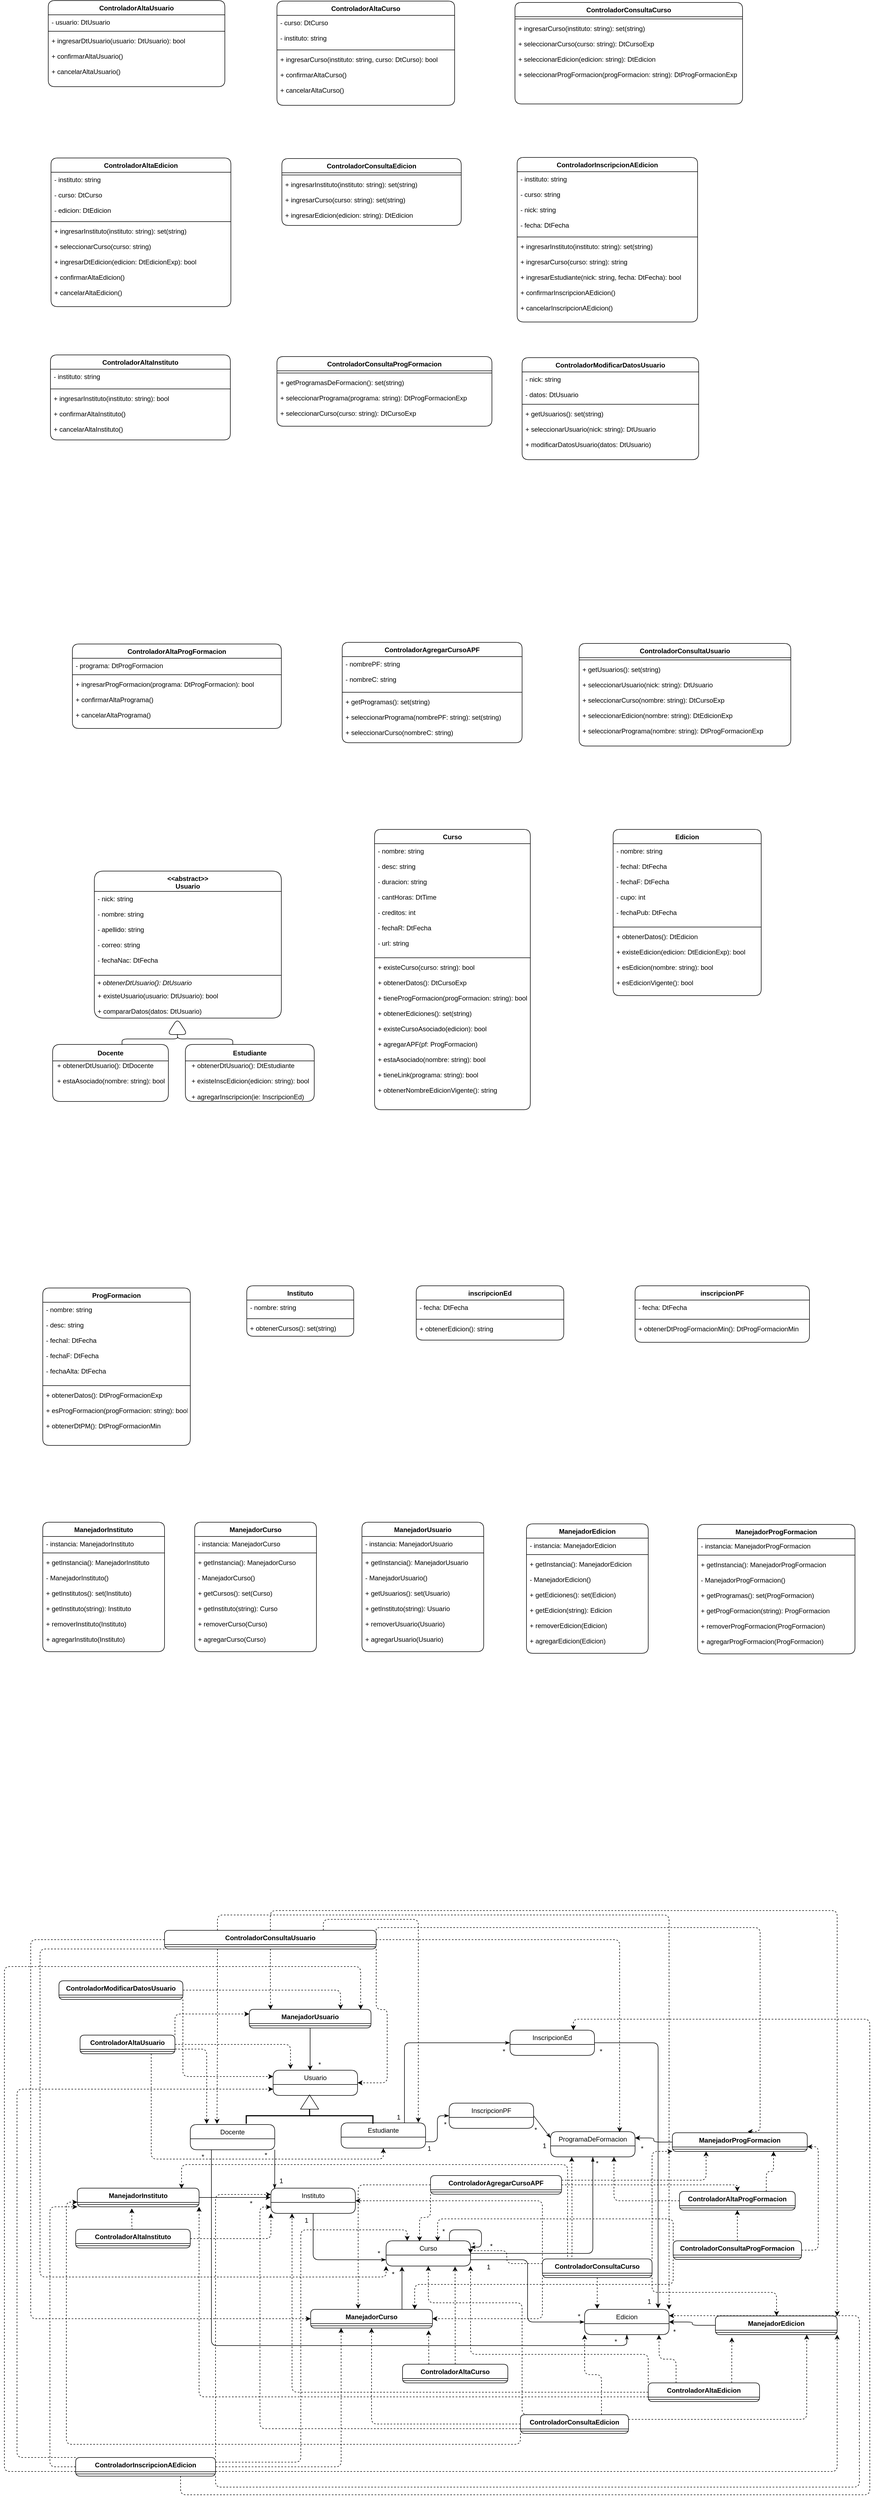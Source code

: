<mxfile version="13.6.10" type="gitlab">
  <diagram id="TuNebUxuFlOsg5LKPYYl" name="Page-1">
    <mxGraphModel dx="1422" dy="738" grid="0" gridSize="10" guides="1" tooltips="1" connect="1" arrows="1" fold="1" page="1" pageScale="1" pageWidth="1654" pageHeight="1169" math="0" shadow="0">
      <root>
        <mxCell id="0" />
        <mxCell id="1" parent="0" />
        <mxCell id="bkaKm705A8mXK0sjq37r-1" value="ControladorAltaUsuario" style="swimlane;fontStyle=1;align=center;verticalAlign=top;childLayout=stackLayout;horizontal=1;startSize=26;horizontalStack=0;resizeParent=1;resizeParentMax=0;resizeLast=0;collapsible=1;marginBottom=0;rounded=1;" parent="1" vertex="1">
          <mxGeometry x="117" y="86" width="322" height="157" as="geometry" />
        </mxCell>
        <mxCell id="bkaKm705A8mXK0sjq37r-2" value="- usuario: DtUsuario" style="text;strokeColor=none;fillColor=none;align=left;verticalAlign=top;spacingLeft=4;spacingRight=4;overflow=hidden;rotatable=0;points=[[0,0.5],[1,0.5]];portConstraint=eastwest;rounded=1;" parent="bkaKm705A8mXK0sjq37r-1" vertex="1">
          <mxGeometry y="26" width="322" height="26" as="geometry" />
        </mxCell>
        <mxCell id="bkaKm705A8mXK0sjq37r-3" value="" style="line;strokeWidth=1;fillColor=none;align=left;verticalAlign=middle;spacingTop=-1;spacingLeft=3;spacingRight=3;rotatable=0;labelPosition=right;points=[];portConstraint=eastwest;rounded=1;" parent="bkaKm705A8mXK0sjq37r-1" vertex="1">
          <mxGeometry y="52" width="322" height="8" as="geometry" />
        </mxCell>
        <mxCell id="bkaKm705A8mXK0sjq37r-4" value="+ ingresarDtUsuario(usuario: DtUsuario): bool&#xa;&#xa;+ confirmarAltaUsuario()&#xa;&#xa;+ cancelarAltaUsuario()&#xa;" style="text;strokeColor=none;fillColor=none;align=left;verticalAlign=top;spacingLeft=4;spacingRight=4;overflow=hidden;rotatable=0;points=[[0,0.5],[1,0.5]];portConstraint=eastwest;rounded=1;" parent="bkaKm705A8mXK0sjq37r-1" vertex="1">
          <mxGeometry y="60" width="322" height="97" as="geometry" />
        </mxCell>
        <mxCell id="bkaKm705A8mXK0sjq37r-5" value="ControladorAltaCurso" style="swimlane;fontStyle=1;align=center;verticalAlign=top;childLayout=stackLayout;horizontal=1;startSize=26;horizontalStack=0;resizeParent=1;resizeParentMax=0;resizeLast=0;collapsible=1;marginBottom=0;rounded=1;" parent="1" vertex="1">
          <mxGeometry x="534" y="87" width="324" height="190" as="geometry" />
        </mxCell>
        <mxCell id="bkaKm705A8mXK0sjq37r-6" value="- curso: DtCurso&#xa;&#xa;- instituto: string&#xa;" style="text;strokeColor=none;fillColor=none;align=left;verticalAlign=top;spacingLeft=4;spacingRight=4;overflow=hidden;rotatable=0;points=[[0,0.5],[1,0.5]];portConstraint=eastwest;rounded=1;" parent="bkaKm705A8mXK0sjq37r-5" vertex="1">
          <mxGeometry y="26" width="324" height="59" as="geometry" />
        </mxCell>
        <mxCell id="bkaKm705A8mXK0sjq37r-7" value="" style="line;strokeWidth=1;fillColor=none;align=left;verticalAlign=middle;spacingTop=-1;spacingLeft=3;spacingRight=3;rotatable=0;labelPosition=right;points=[];portConstraint=eastwest;rounded=1;" parent="bkaKm705A8mXK0sjq37r-5" vertex="1">
          <mxGeometry y="85" width="324" height="8" as="geometry" />
        </mxCell>
        <mxCell id="bkaKm705A8mXK0sjq37r-8" value="+ ingresarCurso(instituto: string, curso: DtCurso): bool&#xa;&#xa;+ confirmarAltaCurso()&#xa;&#xa;+ cancelarAltaCurso()&#xa;" style="text;strokeColor=none;fillColor=none;align=left;verticalAlign=top;spacingLeft=4;spacingRight=4;overflow=hidden;rotatable=0;points=[[0,0.5],[1,0.5]];portConstraint=eastwest;rounded=1;" parent="bkaKm705A8mXK0sjq37r-5" vertex="1">
          <mxGeometry y="93" width="324" height="97" as="geometry" />
        </mxCell>
        <mxCell id="bkaKm705A8mXK0sjq37r-13" value="ControladorAltaEdicion" style="swimlane;fontStyle=1;align=center;verticalAlign=top;childLayout=stackLayout;horizontal=1;startSize=26;horizontalStack=0;resizeParent=1;resizeParentMax=0;resizeLast=0;collapsible=1;marginBottom=0;rounded=1;" parent="1" vertex="1">
          <mxGeometry x="122" y="373" width="328" height="271" as="geometry" />
        </mxCell>
        <mxCell id="bkaKm705A8mXK0sjq37r-14" value="- instituto: string&#xa;&#xa;- curso: DtCurso&#xa;&#xa;- edicion: DtEdicion&#xa;&#xa;&#xa;" style="text;strokeColor=none;fillColor=none;align=left;verticalAlign=top;spacingLeft=4;spacingRight=4;overflow=hidden;rotatable=0;points=[[0,0.5],[1,0.5]];portConstraint=eastwest;rounded=1;" parent="bkaKm705A8mXK0sjq37r-13" vertex="1">
          <mxGeometry y="26" width="328" height="86" as="geometry" />
        </mxCell>
        <mxCell id="bkaKm705A8mXK0sjq37r-15" value="" style="line;strokeWidth=1;fillColor=none;align=left;verticalAlign=middle;spacingTop=-1;spacingLeft=3;spacingRight=3;rotatable=0;labelPosition=right;points=[];portConstraint=eastwest;rounded=1;" parent="bkaKm705A8mXK0sjq37r-13" vertex="1">
          <mxGeometry y="112" width="328" height="8" as="geometry" />
        </mxCell>
        <mxCell id="bkaKm705A8mXK0sjq37r-16" value="+ ingresarInstituto(instituto: string): set(string)&#xa;&#xa;+ seleccionarCurso(curso: string)&#xa;&#xa;+ ingresarDtEdicion(edicion: DtEdicionExp): bool&#xa;&#xa;+ confirmarAltaEdicion()&#xa;&#xa;+ cancelarAltaEdicion()&#xa;" style="text;strokeColor=none;fillColor=none;align=left;verticalAlign=top;spacingLeft=4;spacingRight=4;overflow=hidden;rotatable=0;points=[[0,0.5],[1,0.5]];portConstraint=eastwest;rounded=1;" parent="bkaKm705A8mXK0sjq37r-13" vertex="1">
          <mxGeometry y="120" width="328" height="151" as="geometry" />
        </mxCell>
        <mxCell id="bkaKm705A8mXK0sjq37r-17" value="ControladorConsultaEdicion" style="swimlane;fontStyle=1;align=center;verticalAlign=top;childLayout=stackLayout;horizontal=1;startSize=26;horizontalStack=0;resizeParent=1;resizeParentMax=0;resizeLast=0;collapsible=1;marginBottom=0;rounded=1;" parent="1" vertex="1">
          <mxGeometry x="543" y="374" width="327" height="122" as="geometry" />
        </mxCell>
        <mxCell id="bkaKm705A8mXK0sjq37r-19" value="" style="line;strokeWidth=1;fillColor=none;align=left;verticalAlign=middle;spacingTop=-1;spacingLeft=3;spacingRight=3;rotatable=0;labelPosition=right;points=[];portConstraint=eastwest;rounded=1;" parent="bkaKm705A8mXK0sjq37r-17" vertex="1">
          <mxGeometry y="26" width="327" height="8" as="geometry" />
        </mxCell>
        <mxCell id="bkaKm705A8mXK0sjq37r-20" value="+ ingresarInstituto(instituto: string): set(string)&#xa;&#xa;+ ingresarCurso(curso: string): set(string)&#xa;&#xa;+ ingresarEdicion(edicion: string): DtEdicion&#xa;" style="text;strokeColor=none;fillColor=none;align=left;verticalAlign=top;spacingLeft=4;spacingRight=4;overflow=hidden;rotatable=0;points=[[0,0.5],[1,0.5]];portConstraint=eastwest;rounded=1;" parent="bkaKm705A8mXK0sjq37r-17" vertex="1">
          <mxGeometry y="34" width="327" height="88" as="geometry" />
        </mxCell>
        <mxCell id="bkaKm705A8mXK0sjq37r-21" value="ControladorInscripcionAEdicion" style="swimlane;fontStyle=1;align=center;verticalAlign=top;childLayout=stackLayout;horizontal=1;startSize=26;horizontalStack=0;resizeParent=1;resizeParentMax=0;resizeLast=0;collapsible=1;marginBottom=0;rounded=1;" parent="1" vertex="1">
          <mxGeometry x="972" y="372" width="329" height="300" as="geometry" />
        </mxCell>
        <mxCell id="bkaKm705A8mXK0sjq37r-22" value="- instituto: string&#xa;&#xa;- curso: string&#xa;&#xa;- nick: string&#xa;&#xa;- fecha: DtFecha&#xa;&#xa;&#xa;&#xa;" style="text;strokeColor=none;fillColor=none;align=left;verticalAlign=top;spacingLeft=4;spacingRight=4;overflow=hidden;rotatable=0;points=[[0,0.5],[1,0.5]];portConstraint=eastwest;rounded=1;" parent="bkaKm705A8mXK0sjq37r-21" vertex="1">
          <mxGeometry y="26" width="329" height="115" as="geometry" />
        </mxCell>
        <mxCell id="bkaKm705A8mXK0sjq37r-23" value="" style="line;strokeWidth=1;fillColor=none;align=left;verticalAlign=middle;spacingTop=-1;spacingLeft=3;spacingRight=3;rotatable=0;labelPosition=right;points=[];portConstraint=eastwest;rounded=1;" parent="bkaKm705A8mXK0sjq37r-21" vertex="1">
          <mxGeometry y="141" width="329" height="8" as="geometry" />
        </mxCell>
        <mxCell id="bkaKm705A8mXK0sjq37r-24" value="+ ingresarInstituto(instituto: string): set(string)&#xa;&#xa;+ ingresarCurso(curso: string): string&#xa;&#xa;+ ingresarEstudiante(nick: string, fecha: DtFecha): bool&#xa;&#xa;+ confirmarInscripcionAEdicion()&#xa;&#xa;+ cancelarInscripcionAEdicion()&#xa;" style="text;strokeColor=none;fillColor=none;align=left;verticalAlign=top;spacingLeft=4;spacingRight=4;overflow=hidden;rotatable=0;points=[[0,0.5],[1,0.5]];portConstraint=eastwest;rounded=1;" parent="bkaKm705A8mXK0sjq37r-21" vertex="1">
          <mxGeometry y="149" width="329" height="151" as="geometry" />
        </mxCell>
        <mxCell id="bkaKm705A8mXK0sjq37r-25" value="ControladorAltaInstituto" style="swimlane;fontStyle=1;align=center;verticalAlign=top;childLayout=stackLayout;horizontal=1;startSize=26;horizontalStack=0;resizeParent=1;resizeParentMax=0;resizeLast=0;collapsible=1;marginBottom=0;rounded=1;" parent="1" vertex="1">
          <mxGeometry x="121" y="732" width="328" height="155" as="geometry" />
        </mxCell>
        <mxCell id="bkaKm705A8mXK0sjq37r-26" value="- instituto: string&#xa;&#xa;" style="text;strokeColor=none;fillColor=none;align=left;verticalAlign=top;spacingLeft=4;spacingRight=4;overflow=hidden;rotatable=0;points=[[0,0.5],[1,0.5]];portConstraint=eastwest;rounded=1;" parent="bkaKm705A8mXK0sjq37r-25" vertex="1">
          <mxGeometry y="26" width="328" height="32" as="geometry" />
        </mxCell>
        <mxCell id="bkaKm705A8mXK0sjq37r-27" value="" style="line;strokeWidth=1;fillColor=none;align=left;verticalAlign=middle;spacingTop=-1;spacingLeft=3;spacingRight=3;rotatable=0;labelPosition=right;points=[];portConstraint=eastwest;rounded=1;" parent="bkaKm705A8mXK0sjq37r-25" vertex="1">
          <mxGeometry y="58" width="328" height="8" as="geometry" />
        </mxCell>
        <mxCell id="bkaKm705A8mXK0sjq37r-28" value="+ ingresarInstituto(instituto: string): bool&#xa;&#xa;+ confirmarAltaInstituto()&#xa;&#xa;+ cancelarAltaInstituto()&#xa;" style="text;strokeColor=none;fillColor=none;align=left;verticalAlign=top;spacingLeft=4;spacingRight=4;overflow=hidden;rotatable=0;points=[[0,0.5],[1,0.5]];portConstraint=eastwest;rounded=1;" parent="bkaKm705A8mXK0sjq37r-25" vertex="1">
          <mxGeometry y="66" width="328" height="89" as="geometry" />
        </mxCell>
        <mxCell id="bkaKm705A8mXK0sjq37r-29" value="ControladorConsultaProgFormacion" style="swimlane;fontStyle=1;align=center;verticalAlign=top;childLayout=stackLayout;horizontal=1;startSize=26;horizontalStack=0;resizeParent=1;resizeParentMax=0;resizeLast=0;collapsible=1;marginBottom=0;rounded=1;" parent="1" vertex="1">
          <mxGeometry x="534" y="735" width="392" height="127" as="geometry" />
        </mxCell>
        <mxCell id="bkaKm705A8mXK0sjq37r-30" value="" style="line;strokeWidth=1;fillColor=none;align=left;verticalAlign=middle;spacingTop=-1;spacingLeft=3;spacingRight=3;rotatable=0;labelPosition=right;points=[];portConstraint=eastwest;rounded=1;" parent="bkaKm705A8mXK0sjq37r-29" vertex="1">
          <mxGeometry y="26" width="392" height="8" as="geometry" />
        </mxCell>
        <mxCell id="bkaKm705A8mXK0sjq37r-31" value="+ getProgramasDeFormacion(): set(string)&#xa;&#xa;+ seleccionarPrograma(programa: string): DtProgFormacionExp&#xa;&#xa;+ seleccionarCurso(curso: string): DtCursoExp" style="text;strokeColor=none;fillColor=none;align=left;verticalAlign=top;spacingLeft=4;spacingRight=4;overflow=hidden;rotatable=0;points=[[0,0.5],[1,0.5]];portConstraint=eastwest;rounded=1;" parent="bkaKm705A8mXK0sjq37r-29" vertex="1">
          <mxGeometry y="34" width="392" height="93" as="geometry" />
        </mxCell>
        <mxCell id="bkaKm705A8mXK0sjq37r-32" value="ControladorModificarDatosUsuario" style="swimlane;fontStyle=1;align=center;verticalAlign=top;childLayout=stackLayout;horizontal=1;startSize=26;horizontalStack=0;resizeParent=1;resizeParentMax=0;resizeLast=0;collapsible=1;marginBottom=0;rounded=1;" parent="1" vertex="1">
          <mxGeometry x="981" y="737" width="322" height="186" as="geometry" />
        </mxCell>
        <mxCell id="bkaKm705A8mXK0sjq37r-33" value="- nick: string&#xa;&#xa;- datos: DtUsuario&#xa;" style="text;strokeColor=none;fillColor=none;align=left;verticalAlign=top;spacingLeft=4;spacingRight=4;overflow=hidden;rotatable=0;points=[[0,0.5],[1,0.5]];portConstraint=eastwest;rounded=1;" parent="bkaKm705A8mXK0sjq37r-32" vertex="1">
          <mxGeometry y="26" width="322" height="55" as="geometry" />
        </mxCell>
        <mxCell id="bkaKm705A8mXK0sjq37r-34" value="" style="line;strokeWidth=1;fillColor=none;align=left;verticalAlign=middle;spacingTop=-1;spacingLeft=3;spacingRight=3;rotatable=0;labelPosition=right;points=[];portConstraint=eastwest;rounded=1;" parent="bkaKm705A8mXK0sjq37r-32" vertex="1">
          <mxGeometry y="81" width="322" height="8" as="geometry" />
        </mxCell>
        <mxCell id="bkaKm705A8mXK0sjq37r-35" value="+ getUsuarios(): set(string)&#xa;&#xa;+ seleccionarUsuario(nick: string): DtUsuario&#xa;&#xa;+ modificarDatosUsuario(datos: DtUsuario)&#xa;&#xa;" style="text;strokeColor=none;fillColor=none;align=left;verticalAlign=top;spacingLeft=4;spacingRight=4;overflow=hidden;rotatable=0;points=[[0,0.5],[1,0.5]];portConstraint=eastwest;rounded=1;" parent="bkaKm705A8mXK0sjq37r-32" vertex="1">
          <mxGeometry y="89" width="322" height="97" as="geometry" />
        </mxCell>
        <mxCell id="bkaKm705A8mXK0sjq37r-9" value="ControladorConsultaCurso" style="swimlane;fontStyle=1;align=center;verticalAlign=top;childLayout=stackLayout;horizontal=1;startSize=26;horizontalStack=0;resizeParent=1;resizeParentMax=0;resizeLast=0;collapsible=1;marginBottom=0;rounded=1;" parent="1" vertex="1">
          <mxGeometry x="968" y="89.5" width="415" height="185" as="geometry" />
        </mxCell>
        <mxCell id="bkaKm705A8mXK0sjq37r-11" value="" style="line;strokeWidth=1;fillColor=none;align=left;verticalAlign=middle;spacingTop=-1;spacingLeft=3;spacingRight=3;rotatable=0;labelPosition=right;points=[];portConstraint=eastwest;rounded=1;" parent="bkaKm705A8mXK0sjq37r-9" vertex="1">
          <mxGeometry y="26" width="415" height="8" as="geometry" />
        </mxCell>
        <mxCell id="bkaKm705A8mXK0sjq37r-12" value="+ ingresarCurso(instituto: string): set(string)&#xa;&#xa;+ seleccionarCurso(curso: string): DtCursoExp&#xa;&#xa;+ seleccionarEdicion(edicion: string): DtEdicion&#xa;&#xa;+ seleccionarProgFormacion(progFormacion: string): DtProgFormacionExp&#xa;" style="text;strokeColor=none;fillColor=none;align=left;verticalAlign=top;spacingLeft=4;spacingRight=4;overflow=hidden;rotatable=0;points=[[0,0.5],[1,0.5]];portConstraint=eastwest;rounded=1;" parent="bkaKm705A8mXK0sjq37r-9" vertex="1">
          <mxGeometry y="34" width="415" height="151" as="geometry" />
        </mxCell>
        <mxCell id="bkaKm705A8mXK0sjq37r-36" value="ControladorAltaProgFormacion" style="swimlane;fontStyle=1;align=center;verticalAlign=top;childLayout=stackLayout;horizontal=1;startSize=26;horizontalStack=0;resizeParent=1;resizeParentMax=0;resizeLast=0;collapsible=1;marginBottom=0;rounded=1;" parent="1" vertex="1">
          <mxGeometry x="161" y="1259" width="381" height="154" as="geometry" />
        </mxCell>
        <mxCell id="bkaKm705A8mXK0sjq37r-37" value="- programa: DtProgFormacion" style="text;strokeColor=none;fillColor=none;align=left;verticalAlign=top;spacingLeft=4;spacingRight=4;overflow=hidden;rotatable=0;points=[[0,0.5],[1,0.5]];portConstraint=eastwest;rounded=1;" parent="bkaKm705A8mXK0sjq37r-36" vertex="1">
          <mxGeometry y="26" width="381" height="26" as="geometry" />
        </mxCell>
        <mxCell id="bkaKm705A8mXK0sjq37r-38" value="" style="line;strokeWidth=1;fillColor=none;align=left;verticalAlign=middle;spacingTop=-1;spacingLeft=3;spacingRight=3;rotatable=0;labelPosition=right;points=[];portConstraint=eastwest;rounded=1;" parent="bkaKm705A8mXK0sjq37r-36" vertex="1">
          <mxGeometry y="52" width="381" height="8" as="geometry" />
        </mxCell>
        <mxCell id="bkaKm705A8mXK0sjq37r-39" value="+ ingresarProgFormacion(programa: DtProgFormacion): bool&#xa;&#xa;+ confirmarAltaPrograma()&#xa;&#xa;+ cancelarAltaPrograma()&#xa;" style="text;strokeColor=none;fillColor=none;align=left;verticalAlign=top;spacingLeft=4;spacingRight=4;overflow=hidden;rotatable=0;points=[[0,0.5],[1,0.5]];portConstraint=eastwest;rounded=1;" parent="bkaKm705A8mXK0sjq37r-36" vertex="1">
          <mxGeometry y="60" width="381" height="94" as="geometry" />
        </mxCell>
        <mxCell id="bkaKm705A8mXK0sjq37r-40" value="ControladorAgregarCursoAPF" style="swimlane;fontStyle=1;align=center;verticalAlign=top;childLayout=stackLayout;horizontal=1;startSize=26;horizontalStack=0;resizeParent=1;resizeParentMax=0;resizeLast=0;collapsible=1;marginBottom=0;rounded=1;" parent="1" vertex="1">
          <mxGeometry x="653" y="1256" width="328" height="183" as="geometry" />
        </mxCell>
        <mxCell id="bkaKm705A8mXK0sjq37r-41" value="- nombrePF: string&#xa;&#xa;- nombreC: string&#xa;&#xa;&#xa;&#xa;&#xa;" style="text;strokeColor=none;fillColor=none;align=left;verticalAlign=top;spacingLeft=4;spacingRight=4;overflow=hidden;rotatable=0;points=[[0,0.5],[1,0.5]];portConstraint=eastwest;rounded=1;" parent="bkaKm705A8mXK0sjq37r-40" vertex="1">
          <mxGeometry y="26" width="328" height="61" as="geometry" />
        </mxCell>
        <mxCell id="bkaKm705A8mXK0sjq37r-42" value="" style="line;strokeWidth=1;fillColor=none;align=left;verticalAlign=middle;spacingTop=-1;spacingLeft=3;spacingRight=3;rotatable=0;labelPosition=right;points=[];portConstraint=eastwest;rounded=1;" parent="bkaKm705A8mXK0sjq37r-40" vertex="1">
          <mxGeometry y="87" width="328" height="8" as="geometry" />
        </mxCell>
        <mxCell id="bkaKm705A8mXK0sjq37r-43" value="+ getProgramas(): set(string)&#xa;&#xa;+ seleccionarPrograma(nombrePF: string): set(string)&#xa;&#xa;+ seleccionarCurso(nombreC: string)" style="text;strokeColor=none;fillColor=none;align=left;verticalAlign=top;spacingLeft=4;spacingRight=4;overflow=hidden;rotatable=0;points=[[0,0.5],[1,0.5]];portConstraint=eastwest;rounded=1;" parent="bkaKm705A8mXK0sjq37r-40" vertex="1">
          <mxGeometry y="95" width="328" height="88" as="geometry" />
        </mxCell>
        <mxCell id="bkaKm705A8mXK0sjq37r-44" value="ControladorConsultaUsuario" style="swimlane;fontStyle=1;align=center;verticalAlign=top;childLayout=stackLayout;horizontal=1;startSize=26;horizontalStack=0;resizeParent=1;resizeParentMax=0;resizeLast=0;collapsible=1;marginBottom=0;rounded=1;" parent="1" vertex="1">
          <mxGeometry x="1085" y="1258" width="386" height="187" as="geometry" />
        </mxCell>
        <mxCell id="bkaKm705A8mXK0sjq37r-45" value="" style="line;strokeWidth=1;fillColor=none;align=left;verticalAlign=middle;spacingTop=-1;spacingLeft=3;spacingRight=3;rotatable=0;labelPosition=right;points=[];portConstraint=eastwest;rounded=1;" parent="bkaKm705A8mXK0sjq37r-44" vertex="1">
          <mxGeometry y="26" width="386" height="8" as="geometry" />
        </mxCell>
        <mxCell id="bkaKm705A8mXK0sjq37r-46" value="+ getUsuarios(): set(string)&#xa;&#xa;+ seleccionarUsuario(nick: string): DtUsuario&#xa;&#xa;+ seleccionarCurso(nombre: string): DtCursoExp&#xa;&#xa;+ seleccionarEdicion(nombre: string): DtEdicionExp&#xa;&#xa;+ seleccionarPrograma(nombre: string): DtProgFormacionExp&#xa;" style="text;strokeColor=none;fillColor=none;align=left;verticalAlign=top;spacingLeft=4;spacingRight=4;overflow=hidden;rotatable=0;points=[[0,0.5],[1,0.5]];portConstraint=eastwest;rounded=1;" parent="bkaKm705A8mXK0sjq37r-44" vertex="1">
          <mxGeometry y="34" width="386" height="153" as="geometry" />
        </mxCell>
        <mxCell id="bkaKm705A8mXK0sjq37r-71" value="" style="triangle;whiteSpace=wrap;html=1;rotation=-90;rounded=1;" parent="1" vertex="1">
          <mxGeometry x="338" y="1938" width="29" height="37" as="geometry" />
        </mxCell>
        <mxCell id="bkaKm705A8mXK0sjq37r-72" value="" style="shape=curlyBracket;whiteSpace=wrap;html=1;rotation=90;rounded=1;" parent="1" vertex="1">
          <mxGeometry x="342.5" y="1878" width="20" height="202" as="geometry" />
        </mxCell>
        <mxCell id="bkaKm705A8mXK0sjq37r-64" value="Estudiante" style="swimlane;fontStyle=1;childLayout=stackLayout;horizontal=1;startSize=30;fillColor=none;horizontalStack=0;resizeParent=1;resizeParentMax=0;resizeLast=0;collapsible=1;marginBottom=0;rounded=1;" parent="1" vertex="1">
          <mxGeometry x="367" y="1989" width="235" height="104" as="geometry" />
        </mxCell>
        <mxCell id="bkaKm705A8mXK0sjq37r-78" value="&lt;div align=&quot;left&quot;&gt;+ obtenerDtUsuario(): DtEstudiante&lt;/div&gt;&lt;div&gt;&lt;br&gt;&lt;/div&gt;&lt;div align=&quot;left&quot;&gt;+ existeInscEdicion(edicion: string): bool&lt;/div&gt;&lt;div align=&quot;left&quot;&gt;&lt;br&gt;&lt;/div&gt;&lt;div align=&quot;left&quot;&gt;+ agregarInscripcion(ie: InscripcionEd)&lt;br&gt;&lt;/div&gt;" style="text;html=1;align=center;verticalAlign=middle;resizable=0;points=[];autosize=1;rounded=1;" parent="bkaKm705A8mXK0sjq37r-64" vertex="1">
          <mxGeometry y="30" width="235" height="74" as="geometry" />
        </mxCell>
        <mxCell id="bkaKm705A8mXK0sjq37r-65" value="Docente" style="swimlane;fontStyle=1;childLayout=stackLayout;horizontal=1;startSize=30;fillColor=none;horizontalStack=0;resizeParent=1;resizeParentMax=0;resizeLast=0;collapsible=1;marginBottom=0;rounded=1;" parent="1" vertex="1">
          <mxGeometry x="125" y="1989" width="211" height="104" as="geometry" />
        </mxCell>
        <mxCell id="bkaKm705A8mXK0sjq37r-77" value="&lt;div align=&quot;left&quot;&gt;+ obtenerDtUsuario(): DtDocente&lt;/div&gt;&lt;div&gt;&lt;br&gt;&lt;/div&gt;&lt;div&gt;+ estaAsociado(nombre: string): bool&lt;/div&gt;&lt;div&gt;&lt;br&gt;&lt;/div&gt;&lt;div&gt;&lt;br&gt;&lt;/div&gt;" style="text;html=1;align=center;verticalAlign=middle;resizable=0;points=[];autosize=1;rounded=1;" parent="bkaKm705A8mXK0sjq37r-65" vertex="1">
          <mxGeometry y="30" width="211" height="74" as="geometry" />
        </mxCell>
        <mxCell id="bkaKm705A8mXK0sjq37r-73" value="&lt;&lt;abstract&gt;&gt;&#xa;Usuario" style="swimlane;fontStyle=1;align=center;verticalAlign=top;childLayout=stackLayout;horizontal=1;startSize=37;horizontalStack=0;resizeParent=1;resizeParentMax=0;resizeLast=0;collapsible=1;marginBottom=0;rounded=1;" parent="1" vertex="1">
          <mxGeometry x="201" y="1673" width="341" height="268" as="geometry" />
        </mxCell>
        <mxCell id="bkaKm705A8mXK0sjq37r-74" value="- nick: string&#xa;&#xa;- nombre: string&#xa;&#xa;- apellido: string&#xa;&#xa;- correo: string&#xa;&#xa;- fechaNac: DtFecha&#xa;&#xa;&#xa;&#xa;&#xa;" style="text;strokeColor=none;fillColor=none;align=left;verticalAlign=top;spacingLeft=4;spacingRight=4;overflow=hidden;rotatable=0;points=[[0,0.5],[1,0.5]];portConstraint=eastwest;rounded=1;" parent="bkaKm705A8mXK0sjq37r-73" vertex="1">
          <mxGeometry y="37" width="341" height="149" as="geometry" />
        </mxCell>
        <mxCell id="bkaKm705A8mXK0sjq37r-75" value="" style="line;strokeWidth=1;fillColor=none;align=left;verticalAlign=middle;spacingTop=-1;spacingLeft=3;spacingRight=3;rotatable=0;labelPosition=right;points=[];portConstraint=eastwest;rounded=1;" parent="bkaKm705A8mXK0sjq37r-73" vertex="1">
          <mxGeometry y="186" width="341" height="8" as="geometry" />
        </mxCell>
        <mxCell id="bkaKm705A8mXK0sjq37r-83" value="&lt;div align=&quot;left&quot;&gt;&lt;i&gt;&amp;nbsp;+ obtenerDtUsuario(): DtUsuario&lt;/i&gt;&lt;/div&gt;" style="text;html=1;strokeColor=none;fillColor=none;align=left;verticalAlign=middle;whiteSpace=wrap;rounded=1;" parent="bkaKm705A8mXK0sjq37r-73" vertex="1">
          <mxGeometry y="194" width="341" height="20" as="geometry" />
        </mxCell>
        <mxCell id="bkaKm705A8mXK0sjq37r-76" value="+ existeUsuario(usuario: DtUsuario): bool&#xa;&#xa;+ compararDatos(datos: DtUsuario)&#xa;&#xa;" style="text;strokeColor=none;fillColor=none;align=left;verticalAlign=top;spacingLeft=4;spacingRight=4;overflow=hidden;rotatable=0;points=[[0,0.5],[1,0.5]];portConstraint=eastwest;fontStyle=0;rounded=1;" parent="bkaKm705A8mXK0sjq37r-73" vertex="1">
          <mxGeometry y="214" width="341" height="54" as="geometry" />
        </mxCell>
        <mxCell id="bkaKm705A8mXK0sjq37r-90" value="Curso" style="swimlane;fontStyle=1;align=center;verticalAlign=top;childLayout=stackLayout;horizontal=1;startSize=26;horizontalStack=0;resizeParent=1;resizeParentMax=0;resizeLast=0;collapsible=1;marginBottom=0;rounded=1;" parent="1" vertex="1">
          <mxGeometry x="712" y="1597" width="284" height="511" as="geometry" />
        </mxCell>
        <mxCell id="bkaKm705A8mXK0sjq37r-91" value="- nombre: string&#xa;&#xa;- desc: string&#xa;&#xa;- duracion: string&#xa;&#xa;- cantHoras: DtTime&#xa;&#xa;- creditos: int&#xa;&#xa;- fechaR: DtFecha&#xa;&#xa;- url: string" style="text;strokeColor=none;fillColor=none;align=left;verticalAlign=top;spacingLeft=4;spacingRight=4;overflow=hidden;rotatable=0;points=[[0,0.5],[1,0.5]];portConstraint=eastwest;rounded=1;" parent="bkaKm705A8mXK0sjq37r-90" vertex="1">
          <mxGeometry y="26" width="284" height="204" as="geometry" />
        </mxCell>
        <mxCell id="bkaKm705A8mXK0sjq37r-92" value="" style="line;strokeWidth=1;fillColor=none;align=left;verticalAlign=middle;spacingTop=-1;spacingLeft=3;spacingRight=3;rotatable=0;labelPosition=right;points=[];portConstraint=eastwest;rounded=1;" parent="bkaKm705A8mXK0sjq37r-90" vertex="1">
          <mxGeometry y="230" width="284" height="8" as="geometry" />
        </mxCell>
        <mxCell id="bkaKm705A8mXK0sjq37r-93" value="+ existeCurso(curso: string): bool&#xa;&#xa;+ obtenerDatos(): DtCursoExp&#xa;&#xa;+ tieneProgFormacion(progFormacion: string): bool&#xa;&#xa;+ obtenerEdiciones(): set(string)&#xa;&#xa;+ existeCursoAsociado(edicion): bool&#xa;&#xa;+ agregarAPF(pf: ProgFormacion)&#xa;&#xa;+ estaAsociado(nombre: string): bool&#xa;&#xa;+ tieneLink(programa: string): bool&#xa;&#xa;+ obtenerNombreEdicionVigente(): string&#xa;" style="text;strokeColor=none;fillColor=none;align=left;verticalAlign=top;spacingLeft=4;spacingRight=4;overflow=hidden;rotatable=0;points=[[0,0.5],[1,0.5]];portConstraint=eastwest;rounded=1;" parent="bkaKm705A8mXK0sjq37r-90" vertex="1">
          <mxGeometry y="238" width="284" height="273" as="geometry" />
        </mxCell>
        <mxCell id="bkaKm705A8mXK0sjq37r-94" value="Edicion" style="swimlane;fontStyle=1;align=center;verticalAlign=top;childLayout=stackLayout;horizontal=1;startSize=26;horizontalStack=0;resizeParent=1;resizeParentMax=0;resizeLast=0;collapsible=1;marginBottom=0;rounded=1;" parent="1" vertex="1">
          <mxGeometry x="1147" y="1597" width="270" height="303" as="geometry" />
        </mxCell>
        <mxCell id="bkaKm705A8mXK0sjq37r-95" value="- nombre: string&#xa;&#xa;- fechaI: DtFecha&#xa;&#xa;- fechaF: DtFecha&#xa;&#xa;- cupo: int&#xa;&#xa;- fechaPub: DtFecha&#xa;" style="text;strokeColor=none;fillColor=none;align=left;verticalAlign=top;spacingLeft=4;spacingRight=4;overflow=hidden;rotatable=0;points=[[0,0.5],[1,0.5]];portConstraint=eastwest;rounded=1;" parent="bkaKm705A8mXK0sjq37r-94" vertex="1">
          <mxGeometry y="26" width="270" height="148" as="geometry" />
        </mxCell>
        <mxCell id="bkaKm705A8mXK0sjq37r-96" value="" style="line;strokeWidth=1;fillColor=none;align=left;verticalAlign=middle;spacingTop=-1;spacingLeft=3;spacingRight=3;rotatable=0;labelPosition=right;points=[];portConstraint=eastwest;rounded=1;" parent="bkaKm705A8mXK0sjq37r-94" vertex="1">
          <mxGeometry y="174" width="270" height="8" as="geometry" />
        </mxCell>
        <mxCell id="bkaKm705A8mXK0sjq37r-97" value="+ obtenerDatos(): DtEdicion&#xa;&#xa;+ existeEdicion(edicion: DtEdicionExp): bool&#xa;&#xa;+ esEdicion(nombre: string): bool&#xa;&#xa;+ esEdicionVigente(): bool&#xa;&#xa;&#xa;&#xa;" style="text;strokeColor=none;fillColor=none;align=left;verticalAlign=top;spacingLeft=4;spacingRight=4;overflow=hidden;rotatable=0;points=[[0,0.5],[1,0.5]];portConstraint=eastwest;rounded=1;" parent="bkaKm705A8mXK0sjq37r-94" vertex="1">
          <mxGeometry y="182" width="270" height="121" as="geometry" />
        </mxCell>
        <mxCell id="bkaKm705A8mXK0sjq37r-98" value="ProgFormacion" style="swimlane;fontStyle=1;align=center;verticalAlign=top;childLayout=stackLayout;horizontal=1;startSize=26;horizontalStack=0;resizeParent=1;resizeParentMax=0;resizeLast=0;collapsible=1;marginBottom=0;rounded=1;" parent="1" vertex="1">
          <mxGeometry x="107" y="2433" width="269" height="287" as="geometry" />
        </mxCell>
        <mxCell id="bkaKm705A8mXK0sjq37r-99" value="- nombre: string&#xa;&#xa;- desc: string&#xa;&#xa;- fechaI: DtFecha&#xa;&#xa;- fechaF: DtFecha&#xa;&#xa;- fechaAlta: DtFecha&#xa;" style="text;strokeColor=none;fillColor=none;align=left;verticalAlign=top;spacingLeft=4;spacingRight=4;overflow=hidden;rotatable=0;points=[[0,0.5],[1,0.5]];portConstraint=eastwest;rounded=1;" parent="bkaKm705A8mXK0sjq37r-98" vertex="1">
          <mxGeometry y="26" width="269" height="148" as="geometry" />
        </mxCell>
        <mxCell id="bkaKm705A8mXK0sjq37r-100" value="" style="line;strokeWidth=1;fillColor=none;align=left;verticalAlign=middle;spacingTop=-1;spacingLeft=3;spacingRight=3;rotatable=0;labelPosition=right;points=[];portConstraint=eastwest;rounded=1;" parent="bkaKm705A8mXK0sjq37r-98" vertex="1">
          <mxGeometry y="174" width="269" height="8" as="geometry" />
        </mxCell>
        <mxCell id="bkaKm705A8mXK0sjq37r-101" value="+ obtenerDatos(): DtProgFormacionExp&#xa;&#xa;+ esProgFormacion(progFormacion: string): bool&#xa;&#xa;+ obtenerDtPM(): DtProgFormacionMin&#xa;&#xa;&#xa;" style="text;strokeColor=none;fillColor=none;align=left;verticalAlign=top;spacingLeft=4;spacingRight=4;overflow=hidden;rotatable=0;points=[[0,0.5],[1,0.5]];portConstraint=eastwest;rounded=1;" parent="bkaKm705A8mXK0sjq37r-98" vertex="1">
          <mxGeometry y="182" width="269" height="105" as="geometry" />
        </mxCell>
        <mxCell id="bkaKm705A8mXK0sjq37r-102" value="Instituto" style="swimlane;fontStyle=1;align=center;verticalAlign=top;childLayout=stackLayout;horizontal=1;startSize=26;horizontalStack=0;resizeParent=1;resizeParentMax=0;resizeLast=0;collapsible=1;marginBottom=0;rounded=1;" parent="1" vertex="1">
          <mxGeometry x="479" y="2429" width="195" height="92" as="geometry" />
        </mxCell>
        <mxCell id="bkaKm705A8mXK0sjq37r-103" value="- nombre: string&#xa;&#xa;&#xa;" style="text;strokeColor=none;fillColor=none;align=left;verticalAlign=top;spacingLeft=4;spacingRight=4;overflow=hidden;rotatable=0;points=[[0,0.5],[1,0.5]];portConstraint=eastwest;rounded=1;" parent="bkaKm705A8mXK0sjq37r-102" vertex="1">
          <mxGeometry y="26" width="195" height="30" as="geometry" />
        </mxCell>
        <mxCell id="bkaKm705A8mXK0sjq37r-104" value="" style="line;strokeWidth=1;fillColor=none;align=left;verticalAlign=middle;spacingTop=-1;spacingLeft=3;spacingRight=3;rotatable=0;labelPosition=right;points=[];portConstraint=eastwest;rounded=1;" parent="bkaKm705A8mXK0sjq37r-102" vertex="1">
          <mxGeometry y="56" width="195" height="8" as="geometry" />
        </mxCell>
        <mxCell id="bkaKm705A8mXK0sjq37r-105" value="+ obtenerCursos(): set(string)&#xa;&#xa;&#xa;" style="text;strokeColor=none;fillColor=none;align=left;verticalAlign=top;spacingLeft=4;spacingRight=4;overflow=hidden;rotatable=0;points=[[0,0.5],[1,0.5]];portConstraint=eastwest;rounded=1;" parent="bkaKm705A8mXK0sjq37r-102" vertex="1">
          <mxGeometry y="64" width="195" height="28" as="geometry" />
        </mxCell>
        <mxCell id="bkaKm705A8mXK0sjq37r-110" value="inscripcionPF" style="swimlane;fontStyle=1;align=center;verticalAlign=top;childLayout=stackLayout;horizontal=1;startSize=26;horizontalStack=0;resizeParent=1;resizeParentMax=0;resizeLast=0;collapsible=1;marginBottom=0;rounded=1;" parent="1" vertex="1">
          <mxGeometry x="1187" y="2429" width="318" height="103" as="geometry" />
        </mxCell>
        <mxCell id="bkaKm705A8mXK0sjq37r-111" value="- fecha: DtFecha&#xa;&#xa;" style="text;strokeColor=none;fillColor=none;align=left;verticalAlign=top;spacingLeft=4;spacingRight=4;overflow=hidden;rotatable=0;points=[[0,0.5],[1,0.5]];portConstraint=eastwest;rounded=1;" parent="bkaKm705A8mXK0sjq37r-110" vertex="1">
          <mxGeometry y="26" width="318" height="31" as="geometry" />
        </mxCell>
        <mxCell id="bkaKm705A8mXK0sjq37r-112" value="" style="line;strokeWidth=1;fillColor=none;align=left;verticalAlign=middle;spacingTop=-1;spacingLeft=3;spacingRight=3;rotatable=0;labelPosition=right;points=[];portConstraint=eastwest;rounded=1;" parent="bkaKm705A8mXK0sjq37r-110" vertex="1">
          <mxGeometry y="57" width="318" height="8" as="geometry" />
        </mxCell>
        <mxCell id="bkaKm705A8mXK0sjq37r-113" value="+ obtenerDtProgFormacionMin(): DtProgFormacionMin&#xa;&#xa;&#xa;" style="text;strokeColor=none;fillColor=none;align=left;verticalAlign=top;spacingLeft=4;spacingRight=4;overflow=hidden;rotatable=0;points=[[0,0.5],[1,0.5]];portConstraint=eastwest;rounded=1;" parent="bkaKm705A8mXK0sjq37r-110" vertex="1">
          <mxGeometry y="65" width="318" height="38" as="geometry" />
        </mxCell>
        <mxCell id="bkaKm705A8mXK0sjq37r-106" value="inscripcionEd" style="swimlane;fontStyle=1;align=center;verticalAlign=top;childLayout=stackLayout;horizontal=1;startSize=26;horizontalStack=0;resizeParent=1;resizeParentMax=0;resizeLast=0;collapsible=1;marginBottom=0;rounded=1;" parent="1" vertex="1">
          <mxGeometry x="788" y="2429" width="269" height="99" as="geometry" />
        </mxCell>
        <mxCell id="bkaKm705A8mXK0sjq37r-107" value="- fecha: DtFecha&#xa;&#xa;" style="text;strokeColor=none;fillColor=none;align=left;verticalAlign=top;spacingLeft=4;spacingRight=4;overflow=hidden;rotatable=0;points=[[0,0.5],[1,0.5]];portConstraint=eastwest;rounded=1;" parent="bkaKm705A8mXK0sjq37r-106" vertex="1">
          <mxGeometry y="26" width="269" height="31" as="geometry" />
        </mxCell>
        <mxCell id="bkaKm705A8mXK0sjq37r-108" value="" style="line;strokeWidth=1;fillColor=none;align=left;verticalAlign=middle;spacingTop=-1;spacingLeft=3;spacingRight=3;rotatable=0;labelPosition=right;points=[];portConstraint=eastwest;rounded=1;" parent="bkaKm705A8mXK0sjq37r-106" vertex="1">
          <mxGeometry y="57" width="269" height="8" as="geometry" />
        </mxCell>
        <mxCell id="bkaKm705A8mXK0sjq37r-109" value="+ obtenerEdicion(): string" style="text;strokeColor=none;fillColor=none;align=left;verticalAlign=top;spacingLeft=4;spacingRight=4;overflow=hidden;rotatable=0;points=[[0,0.5],[1,0.5]];portConstraint=eastwest;rounded=1;" parent="bkaKm705A8mXK0sjq37r-106" vertex="1">
          <mxGeometry y="65" width="269" height="34" as="geometry" />
        </mxCell>
        <mxCell id="bkaKm705A8mXK0sjq37r-114" value="ManejadorInstituto" style="swimlane;fontStyle=1;align=center;verticalAlign=top;childLayout=stackLayout;horizontal=1;startSize=26;horizontalStack=0;resizeParent=1;resizeParentMax=0;resizeLast=0;collapsible=1;marginBottom=0;rounded=1;" parent="1" vertex="1">
          <mxGeometry x="107" y="2860" width="222" height="236" as="geometry" />
        </mxCell>
        <mxCell id="bkaKm705A8mXK0sjq37r-115" value="- instancia: ManejadorInstituto" style="text;strokeColor=none;fillColor=none;align=left;verticalAlign=top;spacingLeft=4;spacingRight=4;overflow=hidden;rotatable=0;points=[[0,0.5],[1,0.5]];portConstraint=eastwest;rounded=1;" parent="bkaKm705A8mXK0sjq37r-114" vertex="1">
          <mxGeometry y="26" width="222" height="26" as="geometry" />
        </mxCell>
        <mxCell id="bkaKm705A8mXK0sjq37r-116" value="" style="line;strokeWidth=1;fillColor=none;align=left;verticalAlign=middle;spacingTop=-1;spacingLeft=3;spacingRight=3;rotatable=0;labelPosition=right;points=[];portConstraint=eastwest;rounded=1;" parent="bkaKm705A8mXK0sjq37r-114" vertex="1">
          <mxGeometry y="52" width="222" height="8" as="geometry" />
        </mxCell>
        <mxCell id="bkaKm705A8mXK0sjq37r-117" value="+ getInstancia(): ManejadorInstituto&#xa;&#xa;- ManejadorInstituto()&#xa;&#xa;+ getInstitutos(): set(Instituto)&#xa;&#xa;+ getInstituto(string): Instituto&#xa;&#xa;+ removerInstituto(Instituto)&#xa;&#xa;+ agregarInstituto(Instituto)&#xa;&#xa;" style="text;strokeColor=none;fillColor=none;align=left;verticalAlign=top;spacingLeft=4;spacingRight=4;overflow=hidden;rotatable=0;points=[[0,0.5],[1,0.5]];portConstraint=eastwest;rounded=1;" parent="bkaKm705A8mXK0sjq37r-114" vertex="1">
          <mxGeometry y="60" width="222" height="176" as="geometry" />
        </mxCell>
        <mxCell id="bkaKm705A8mXK0sjq37r-118" value="ManejadorCurso" style="swimlane;fontStyle=1;align=center;verticalAlign=top;childLayout=stackLayout;horizontal=1;startSize=26;horizontalStack=0;resizeParent=1;resizeParentMax=0;resizeLast=0;collapsible=1;marginBottom=0;rounded=1;" parent="1" vertex="1">
          <mxGeometry x="384" y="2860" width="222" height="236" as="geometry" />
        </mxCell>
        <mxCell id="bkaKm705A8mXK0sjq37r-119" value="- instancia: ManejadorCurso" style="text;strokeColor=none;fillColor=none;align=left;verticalAlign=top;spacingLeft=4;spacingRight=4;overflow=hidden;rotatable=0;points=[[0,0.5],[1,0.5]];portConstraint=eastwest;rounded=1;" parent="bkaKm705A8mXK0sjq37r-118" vertex="1">
          <mxGeometry y="26" width="222" height="26" as="geometry" />
        </mxCell>
        <mxCell id="bkaKm705A8mXK0sjq37r-120" value="" style="line;strokeWidth=1;fillColor=none;align=left;verticalAlign=middle;spacingTop=-1;spacingLeft=3;spacingRight=3;rotatable=0;labelPosition=right;points=[];portConstraint=eastwest;rounded=1;" parent="bkaKm705A8mXK0sjq37r-118" vertex="1">
          <mxGeometry y="52" width="222" height="8" as="geometry" />
        </mxCell>
        <mxCell id="bkaKm705A8mXK0sjq37r-121" value="+ getInstancia(): ManejadorCurso&#xa;&#xa;- ManejadorCurso()&#xa;&#xa;+ getCursos(): set(Curso)&#xa;&#xa;+ getInstituto(string): Curso&#xa;&#xa;+ removerCurso(Curso)&#xa;&#xa;+ agregarCurso(Curso)&#xa;&#xa;" style="text;strokeColor=none;fillColor=none;align=left;verticalAlign=top;spacingLeft=4;spacingRight=4;overflow=hidden;rotatable=0;points=[[0,0.5],[1,0.5]];portConstraint=eastwest;rounded=1;" parent="bkaKm705A8mXK0sjq37r-118" vertex="1">
          <mxGeometry y="60" width="222" height="176" as="geometry" />
        </mxCell>
        <mxCell id="bkaKm705A8mXK0sjq37r-122" value="ManejadorUsuario" style="swimlane;fontStyle=1;align=center;verticalAlign=top;childLayout=stackLayout;horizontal=1;startSize=26;horizontalStack=0;resizeParent=1;resizeParentMax=0;resizeLast=0;collapsible=1;marginBottom=0;rounded=1;" parent="1" vertex="1">
          <mxGeometry x="689" y="2860" width="222" height="236" as="geometry" />
        </mxCell>
        <mxCell id="bkaKm705A8mXK0sjq37r-123" value="- instancia: ManejadorUsuario" style="text;strokeColor=none;fillColor=none;align=left;verticalAlign=top;spacingLeft=4;spacingRight=4;overflow=hidden;rotatable=0;points=[[0,0.5],[1,0.5]];portConstraint=eastwest;rounded=1;" parent="bkaKm705A8mXK0sjq37r-122" vertex="1">
          <mxGeometry y="26" width="222" height="26" as="geometry" />
        </mxCell>
        <mxCell id="bkaKm705A8mXK0sjq37r-124" value="" style="line;strokeWidth=1;fillColor=none;align=left;verticalAlign=middle;spacingTop=-1;spacingLeft=3;spacingRight=3;rotatable=0;labelPosition=right;points=[];portConstraint=eastwest;rounded=1;" parent="bkaKm705A8mXK0sjq37r-122" vertex="1">
          <mxGeometry y="52" width="222" height="8" as="geometry" />
        </mxCell>
        <mxCell id="bkaKm705A8mXK0sjq37r-125" value="+ getInstancia(): ManejadorUsuario&#xa;&#xa;- ManejadorUsuario()&#xa;&#xa;+ getUsuarios(): set(Usuario)&#xa;&#xa;+ getInstituto(string): Usuario&#xa;&#xa;+ removerUsuario(Usuario)&#xa;&#xa;+ agregarUsuario(Usuario)&#xa;&#xa;" style="text;strokeColor=none;fillColor=none;align=left;verticalAlign=top;spacingLeft=4;spacingRight=4;overflow=hidden;rotatable=0;points=[[0,0.5],[1,0.5]];portConstraint=eastwest;rounded=1;" parent="bkaKm705A8mXK0sjq37r-122" vertex="1">
          <mxGeometry y="60" width="222" height="176" as="geometry" />
        </mxCell>
        <mxCell id="bkaKm705A8mXK0sjq37r-126" value="ManejadorEdicion" style="swimlane;fontStyle=1;align=center;verticalAlign=top;childLayout=stackLayout;horizontal=1;startSize=26;horizontalStack=0;resizeParent=1;resizeParentMax=0;resizeLast=0;collapsible=1;marginBottom=0;rounded=1;" parent="1" vertex="1">
          <mxGeometry x="989" y="2863" width="222" height="236" as="geometry" />
        </mxCell>
        <mxCell id="bkaKm705A8mXK0sjq37r-127" value="- instancia: ManejadorEdicion" style="text;strokeColor=none;fillColor=none;align=left;verticalAlign=top;spacingLeft=4;spacingRight=4;overflow=hidden;rotatable=0;points=[[0,0.5],[1,0.5]];portConstraint=eastwest;rounded=1;" parent="bkaKm705A8mXK0sjq37r-126" vertex="1">
          <mxGeometry y="26" width="222" height="26" as="geometry" />
        </mxCell>
        <mxCell id="bkaKm705A8mXK0sjq37r-128" value="" style="line;strokeWidth=1;fillColor=none;align=left;verticalAlign=middle;spacingTop=-1;spacingLeft=3;spacingRight=3;rotatable=0;labelPosition=right;points=[];portConstraint=eastwest;rounded=1;" parent="bkaKm705A8mXK0sjq37r-126" vertex="1">
          <mxGeometry y="52" width="222" height="8" as="geometry" />
        </mxCell>
        <mxCell id="bkaKm705A8mXK0sjq37r-129" value="+ getInstancia(): ManejadorEdicion&#xa;&#xa;- ManejadorEdicion()&#xa;&#xa;+ getEdiciones(): set(Edicion)&#xa;&#xa;+ getEdicion(string): Edicion&#xa;&#xa;+ removerEdicion(Edicion)&#xa;&#xa;+ agregarEdicion(Edicion)&#xa;&#xa;" style="text;strokeColor=none;fillColor=none;align=left;verticalAlign=top;spacingLeft=4;spacingRight=4;overflow=hidden;rotatable=0;points=[[0,0.5],[1,0.5]];portConstraint=eastwest;rounded=1;" parent="bkaKm705A8mXK0sjq37r-126" vertex="1">
          <mxGeometry y="60" width="222" height="176" as="geometry" />
        </mxCell>
        <mxCell id="bkaKm705A8mXK0sjq37r-132" value="ManejadorProgFormacion" style="swimlane;fontStyle=1;align=center;verticalAlign=top;childLayout=stackLayout;horizontal=1;startSize=26;horizontalStack=0;resizeParent=1;resizeParentMax=0;resizeLast=0;collapsible=1;marginBottom=0;rounded=1;" parent="1" vertex="1">
          <mxGeometry x="1301" y="2864" width="287" height="236" as="geometry" />
        </mxCell>
        <mxCell id="bkaKm705A8mXK0sjq37r-133" value="- instancia: ManejadorProgFormacion" style="text;strokeColor=none;fillColor=none;align=left;verticalAlign=top;spacingLeft=4;spacingRight=4;overflow=hidden;rotatable=0;points=[[0,0.5],[1,0.5]];portConstraint=eastwest;rounded=1;" parent="bkaKm705A8mXK0sjq37r-132" vertex="1">
          <mxGeometry y="26" width="287" height="26" as="geometry" />
        </mxCell>
        <mxCell id="bkaKm705A8mXK0sjq37r-134" value="" style="line;strokeWidth=1;fillColor=none;align=left;verticalAlign=middle;spacingTop=-1;spacingLeft=3;spacingRight=3;rotatable=0;labelPosition=right;points=[];portConstraint=eastwest;rounded=1;" parent="bkaKm705A8mXK0sjq37r-132" vertex="1">
          <mxGeometry y="52" width="287" height="8" as="geometry" />
        </mxCell>
        <mxCell id="bkaKm705A8mXK0sjq37r-135" value="+ getInstancia(): ManejadorProgFormacion&#xa;&#xa;- ManejadorProgFormacion()&#xa;&#xa;+ getProgramas(): set(ProgFormacion)&#xa;&#xa;+ getProgFormacion(string): ProgFormacion&#xa;&#xa;+ removerProgFormacion(ProgFormacion)&#xa;&#xa;+ agregarProgFormacion(ProgFormacion)&#xa;&#xa;" style="text;strokeColor=none;fillColor=none;align=left;verticalAlign=top;spacingLeft=4;spacingRight=4;overflow=hidden;rotatable=0;points=[[0,0.5],[1,0.5]];portConstraint=eastwest;rounded=1;" parent="bkaKm705A8mXK0sjq37r-132" vertex="1">
          <mxGeometry y="60" width="287" height="176" as="geometry" />
        </mxCell>
        <mxCell id="bkaKm705A8mXK0sjq37r-345" style="edgeStyle=orthogonalEdgeStyle;orthogonalLoop=1;jettySize=auto;html=1;exitX=0.5;exitY=1;exitDx=0;exitDy=0;entryX=0;entryY=0.75;entryDx=0;entryDy=0;endArrow=classicThin;endFill=1;" parent="1" source="bkaKm705A8mXK0sjq37r-346" target="bkaKm705A8mXK0sjq37r-351" edge="1">
          <mxGeometry relative="1" as="geometry" />
        </mxCell>
        <mxCell id="bkaKm705A8mXK0sjq37r-347" style="edgeStyle=orthogonalEdgeStyle;orthogonalLoop=1;jettySize=auto;html=1;exitX=1;exitY=0.5;exitDx=0;exitDy=0;entryX=0.5;entryY=1;entryDx=0;entryDy=0;endArrow=blockThin;endFill=1;startArrow=none;startFill=0;" parent="1" source="bkaKm705A8mXK0sjq37r-351" target="bkaKm705A8mXK0sjq37r-352" edge="1">
          <mxGeometry relative="1" as="geometry" />
        </mxCell>
        <mxCell id="bkaKm705A8mXK0sjq37r-348" style="edgeStyle=orthogonalEdgeStyle;orthogonalLoop=1;jettySize=auto;html=1;exitX=1;exitY=0.75;exitDx=0;exitDy=0;entryX=0;entryY=0.5;entryDx=0;entryDy=0;endArrow=classicThin;endFill=1;" parent="1" source="bkaKm705A8mXK0sjq37r-351" target="bkaKm705A8mXK0sjq37r-353" edge="1">
          <mxGeometry relative="1" as="geometry" />
        </mxCell>
        <mxCell id="bkaKm705A8mXK0sjq37r-349" style="edgeStyle=orthogonalEdgeStyle;orthogonalLoop=1;jettySize=auto;html=1;exitX=1;exitY=0.5;exitDx=0;exitDy=0;entryX=0.87;entryY=-0.043;entryDx=0;entryDy=0;entryPerimeter=0;startArrow=none;startFill=0;endArrow=classic;endFill=1;" parent="1" source="bkaKm705A8mXK0sjq37r-350" target="bkaKm705A8mXK0sjq37r-353" edge="1">
          <mxGeometry relative="1" as="geometry" />
        </mxCell>
        <mxCell id="bkaKm705A8mXK0sjq37r-355" style="edgeStyle=orthogonalEdgeStyle;orthogonalLoop=1;jettySize=auto;html=1;exitX=1;exitY=0.75;exitDx=0;exitDy=0;entryX=0;entryY=0.5;entryDx=0;entryDy=0;endArrow=classicThin;endFill=1;" parent="1" source="bkaKm705A8mXK0sjq37r-357" target="bkaKm705A8mXK0sjq37r-354" edge="1">
          <mxGeometry relative="1" as="geometry" />
        </mxCell>
        <mxCell id="bkaKm705A8mXK0sjq37r-356" style="edgeStyle=orthogonalEdgeStyle;orthogonalLoop=1;jettySize=auto;html=1;exitX=0.75;exitY=0;exitDx=0;exitDy=0;entryX=0;entryY=0.5;entryDx=0;entryDy=0;startArrow=none;startFill=0;endArrow=classicThin;endFill=1;" parent="1" source="bkaKm705A8mXK0sjq37r-357" target="bkaKm705A8mXK0sjq37r-350" edge="1">
          <mxGeometry relative="1" as="geometry" />
        </mxCell>
        <mxCell id="bkaKm705A8mXK0sjq37r-358" style="edgeStyle=orthogonalEdgeStyle;orthogonalLoop=1;jettySize=auto;html=1;exitX=1;exitY=1;exitDx=0;exitDy=0;entryX=0.044;entryY=0.026;entryDx=0;entryDy=0;entryPerimeter=0;endArrow=classicThin;endFill=1;" parent="1" source="bkaKm705A8mXK0sjq37r-360" target="bkaKm705A8mXK0sjq37r-346" edge="1">
          <mxGeometry relative="1" as="geometry">
            <mxPoint x="530.176" y="4066.706" as="targetPoint" />
          </mxGeometry>
        </mxCell>
        <mxCell id="bkaKm705A8mXK0sjq37r-359" style="edgeStyle=orthogonalEdgeStyle;orthogonalLoop=1;jettySize=auto;html=1;exitX=0.25;exitY=1;exitDx=0;exitDy=0;entryX=0.5;entryY=1;entryDx=0;entryDy=0;endArrow=classicThin;endFill=1;" parent="1" source="bkaKm705A8mXK0sjq37r-360" target="bkaKm705A8mXK0sjq37r-353" edge="1">
          <mxGeometry relative="1" as="geometry" />
        </mxCell>
        <mxCell id="bkaKm705A8mXK0sjq37r-361" value="" style="strokeWidth=2;html=1;shape=mxgraph.flowchart.annotation_2;align=left;labelPosition=right;pointerEvents=1;rotation=90;rounded=1;" parent="1" vertex="1">
          <mxGeometry x="579" y="3826.5" width="29" height="231" as="geometry" />
        </mxCell>
        <mxCell id="bkaKm705A8mXK0sjq37r-362" value="" style="verticalLabelPosition=bottom;verticalAlign=top;html=1;shape=mxgraph.basic.acute_triangle;dx=0.5;rounded=1;" parent="1" vertex="1">
          <mxGeometry x="577" y="3904" width="33" height="26" as="geometry" />
        </mxCell>
        <mxCell id="bkaKm705A8mXK0sjq37r-363" value="" style="endArrow=none;html=1;entryX=1;entryY=0.5;entryDx=0;entryDy=0;exitX=0;exitY=0.25;exitDx=0;exitDy=0;endFill=0;startArrow=classicThin;startFill=1;" parent="1" source="bkaKm705A8mXK0sjq37r-352" target="bkaKm705A8mXK0sjq37r-354" edge="1">
          <mxGeometry width="50" height="50" relative="1" as="geometry">
            <mxPoint x="925" y="3989" as="sourcePoint" />
            <mxPoint x="988" y="4053" as="targetPoint" />
          </mxGeometry>
        </mxCell>
        <mxCell id="bkaKm705A8mXK0sjq37r-364" style="edgeStyle=orthogonalEdgeStyle;orthogonalLoop=1;jettySize=auto;html=1;exitX=0.75;exitY=0;exitDx=0;exitDy=0;entryX=1;entryY=0.25;entryDx=0;entryDy=0;endArrow=classicThin;endFill=1;" parent="1" source="bkaKm705A8mXK0sjq37r-351" target="bkaKm705A8mXK0sjq37r-351" edge="1">
          <mxGeometry relative="1" as="geometry" />
        </mxCell>
        <mxCell id="bkaKm705A8mXK0sjq37r-344" value="Usuario" style="swimlane;fontStyle=0;childLayout=stackLayout;horizontal=1;startSize=26;fillColor=none;horizontalStack=0;resizeParent=1;resizeParentMax=0;resizeLast=0;collapsible=1;marginBottom=0;rounded=1;" parent="1" vertex="1">
          <mxGeometry x="527" y="3859" width="154" height="46" as="geometry" />
        </mxCell>
        <mxCell id="bkaKm705A8mXK0sjq37r-346" value="Instituto" style="swimlane;fontStyle=0;childLayout=stackLayout;horizontal=1;startSize=26;fillColor=none;horizontalStack=0;resizeParent=1;resizeParentMax=0;resizeLast=0;collapsible=1;marginBottom=0;rounded=1;" parent="1" vertex="1">
          <mxGeometry x="523" y="4074" width="154" height="46" as="geometry" />
        </mxCell>
        <mxCell id="bkaKm705A8mXK0sjq37r-350" value="InscripcionEd" style="swimlane;fontStyle=0;childLayout=stackLayout;horizontal=1;startSize=26;fillColor=none;horizontalStack=0;resizeParent=1;resizeParentMax=0;resizeLast=0;collapsible=1;marginBottom=0;rounded=1;" parent="1" vertex="1">
          <mxGeometry x="959" y="3786" width="154" height="46" as="geometry" />
        </mxCell>
        <mxCell id="bkaKm705A8mXK0sjq37r-351" value="Curso" style="swimlane;fontStyle=0;childLayout=stackLayout;horizontal=1;startSize=26;fillColor=none;horizontalStack=0;resizeParent=1;resizeParentMax=0;resizeLast=0;collapsible=1;marginBottom=0;rounded=1;" parent="1" vertex="1">
          <mxGeometry x="733" y="4170" width="154" height="46" as="geometry" />
        </mxCell>
        <mxCell id="bkaKm705A8mXK0sjq37r-352" value="ProgramaDeFormacion" style="swimlane;fontStyle=0;childLayout=stackLayout;horizontal=1;startSize=26;fillColor=none;horizontalStack=0;resizeParent=1;resizeParentMax=0;resizeLast=0;collapsible=1;marginBottom=0;rounded=1;" parent="1" vertex="1">
          <mxGeometry x="1033" y="3971" width="154" height="46" as="geometry" />
        </mxCell>
        <mxCell id="bkaKm705A8mXK0sjq37r-353" value="Edicion" style="swimlane;fontStyle=0;childLayout=stackLayout;horizontal=1;startSize=26;fillColor=none;horizontalStack=0;resizeParent=1;resizeParentMax=0;resizeLast=0;collapsible=1;marginBottom=0;rounded=1;" parent="1" vertex="1">
          <mxGeometry x="1095" y="4295" width="154" height="46" as="geometry" />
        </mxCell>
        <mxCell id="bkaKm705A8mXK0sjq37r-354" value="InscripcionPF" style="swimlane;fontStyle=0;childLayout=stackLayout;horizontal=1;startSize=26;fillColor=none;horizontalStack=0;resizeParent=1;resizeParentMax=0;resizeLast=0;collapsible=1;marginBottom=0;rounded=1;" parent="1" vertex="1">
          <mxGeometry x="848" y="3919" width="154" height="46" as="geometry" />
        </mxCell>
        <mxCell id="bkaKm705A8mXK0sjq37r-357" value="Estudiante" style="swimlane;fontStyle=0;childLayout=stackLayout;horizontal=1;startSize=26;fillColor=none;horizontalStack=0;resizeParent=1;resizeParentMax=0;resizeLast=0;collapsible=1;marginBottom=0;rounded=1;" parent="1" vertex="1">
          <mxGeometry x="651" y="3955" width="154" height="46" as="geometry" />
        </mxCell>
        <mxCell id="bkaKm705A8mXK0sjq37r-360" value="Docente" style="swimlane;fontStyle=0;childLayout=stackLayout;horizontal=1;startSize=26;fillColor=none;horizontalStack=0;resizeParent=1;resizeParentMax=0;resizeLast=0;collapsible=1;marginBottom=0;rounded=1;" parent="1" vertex="1">
          <mxGeometry x="376" y="3958" width="154" height="46" as="geometry" />
        </mxCell>
        <mxCell id="bkaKm705A8mXK0sjq37r-406" style="edgeStyle=orthogonalEdgeStyle;curved=0;rounded=1;sketch=0;orthogonalLoop=1;jettySize=auto;html=1;exitX=0.5;exitY=1;exitDx=0;exitDy=0;entryX=0.175;entryY=0.014;entryDx=0;entryDy=0;entryPerimeter=0;dashed=1;" parent="1" source="bkaKm705A8mXK0sjq37r-373" target="bkaKm705A8mXK0sjq37r-233" edge="1">
          <mxGeometry relative="1" as="geometry" />
        </mxCell>
        <mxCell id="bkaKm705A8mXK0sjq37r-407" style="edgeStyle=orthogonalEdgeStyle;curved=0;rounded=1;sketch=0;orthogonalLoop=1;jettySize=auto;html=1;exitX=1;exitY=1;exitDx=0;exitDy=0;entryX=1;entryY=0.5;entryDx=0;entryDy=0;dashed=1;" parent="1" source="bkaKm705A8mXK0sjq37r-373" target="bkaKm705A8mXK0sjq37r-344" edge="1">
          <mxGeometry relative="1" as="geometry" />
        </mxCell>
        <mxCell id="bkaKm705A8mXK0sjq37r-409" style="edgeStyle=orthogonalEdgeStyle;curved=0;rounded=1;sketch=0;orthogonalLoop=1;jettySize=auto;html=1;exitX=0.75;exitY=0;exitDx=0;exitDy=0;entryX=0.914;entryY=-0.014;entryDx=0;entryDy=0;entryPerimeter=0;dashed=1;" parent="1" source="bkaKm705A8mXK0sjq37r-373" target="bkaKm705A8mXK0sjq37r-357" edge="1">
          <mxGeometry relative="1" as="geometry" />
        </mxCell>
        <mxCell id="bkaKm705A8mXK0sjq37r-410" style="edgeStyle=orthogonalEdgeStyle;curved=0;rounded=1;sketch=0;orthogonalLoop=1;jettySize=auto;html=1;exitX=0.25;exitY=1;exitDx=0;exitDy=0;entryX=0.316;entryY=-0.028;entryDx=0;entryDy=0;entryPerimeter=0;dashed=1;" parent="1" source="bkaKm705A8mXK0sjq37r-373" target="bkaKm705A8mXK0sjq37r-360" edge="1">
          <mxGeometry relative="1" as="geometry" />
        </mxCell>
        <mxCell id="bkaKm705A8mXK0sjq37r-411" style="edgeStyle=orthogonalEdgeStyle;curved=0;rounded=1;sketch=0;orthogonalLoop=1;jettySize=auto;html=1;exitX=0;exitY=0.5;exitDx=0;exitDy=0;entryX=0;entryY=0.5;entryDx=0;entryDy=0;dashed=1;" parent="1" source="bkaKm705A8mXK0sjq37r-373" target="bkaKm705A8mXK0sjq37r-229" edge="1">
          <mxGeometry relative="1" as="geometry">
            <Array as="points">
              <mxPoint x="85" y="3621" />
              <mxPoint x="85" y="4312" />
            </Array>
          </mxGeometry>
        </mxCell>
        <mxCell id="bkaKm705A8mXK0sjq37r-412" style="edgeStyle=orthogonalEdgeStyle;curved=0;rounded=1;sketch=0;orthogonalLoop=1;jettySize=auto;html=1;exitX=0;exitY=1;exitDx=0;exitDy=0;entryX=0;entryY=1;entryDx=0;entryDy=0;dashed=1;" parent="1" source="bkaKm705A8mXK0sjq37r-373" target="bkaKm705A8mXK0sjq37r-351" edge="1">
          <mxGeometry relative="1" as="geometry">
            <Array as="points">
              <mxPoint x="102" y="3638" />
              <mxPoint x="102" y="4236" />
              <mxPoint x="733" y="4236" />
            </Array>
          </mxGeometry>
        </mxCell>
        <mxCell id="bkaKm705A8mXK0sjq37r-413" style="edgeStyle=orthogonalEdgeStyle;curved=0;rounded=1;sketch=0;orthogonalLoop=1;jettySize=auto;html=1;exitX=1;exitY=0;exitDx=0;exitDy=0;entryX=0.558;entryY=-0.064;entryDx=0;entryDy=0;entryPerimeter=0;dashed=1;" parent="1" source="bkaKm705A8mXK0sjq37r-373" target="bkaKm705A8mXK0sjq37r-241" edge="1">
          <mxGeometry relative="1" as="geometry">
            <Array as="points">
              <mxPoint x="715" y="3599" />
              <mxPoint x="1415" y="3599" />
              <mxPoint x="1415" y="3971" />
            </Array>
          </mxGeometry>
        </mxCell>
        <mxCell id="bkaKm705A8mXK0sjq37r-414" style="edgeStyle=orthogonalEdgeStyle;curved=0;rounded=1;sketch=0;orthogonalLoop=1;jettySize=auto;html=1;exitX=1;exitY=0.5;exitDx=0;exitDy=0;entryX=0.817;entryY=0.022;entryDx=0;entryDy=0;entryPerimeter=0;dashed=1;" parent="1" source="bkaKm705A8mXK0sjq37r-373" target="bkaKm705A8mXK0sjq37r-352" edge="1">
          <mxGeometry relative="1" as="geometry">
            <Array as="points">
              <mxPoint x="1159" y="3621" />
            </Array>
          </mxGeometry>
        </mxCell>
        <mxCell id="bkaKm705A8mXK0sjq37r-415" style="edgeStyle=orthogonalEdgeStyle;curved=0;rounded=1;sketch=0;orthogonalLoop=1;jettySize=auto;html=1;exitX=0.5;exitY=0;exitDx=0;exitDy=0;entryX=1;entryY=0;entryDx=0;entryDy=0;dashed=1;" parent="1" source="bkaKm705A8mXK0sjq37r-373" target="bkaKm705A8mXK0sjq37r-237" edge="1">
          <mxGeometry relative="1" as="geometry">
            <Array as="points">
              <mxPoint x="522" y="3568" />
              <mxPoint x="1555" y="3568" />
            </Array>
          </mxGeometry>
        </mxCell>
        <mxCell id="bkaKm705A8mXK0sjq37r-416" style="edgeStyle=orthogonalEdgeStyle;curved=0;rounded=1;sketch=0;orthogonalLoop=1;jettySize=auto;html=1;exitX=0.25;exitY=0;exitDx=0;exitDy=0;entryX=1;entryY=0;entryDx=0;entryDy=0;dashed=1;" parent="1" source="bkaKm705A8mXK0sjq37r-373" target="bkaKm705A8mXK0sjq37r-353" edge="1">
          <mxGeometry relative="1" as="geometry">
            <Array as="points">
              <mxPoint x="425" y="3576" />
              <mxPoint x="1249" y="3576" />
            </Array>
          </mxGeometry>
        </mxCell>
        <mxCell id="bkaKm705A8mXK0sjq37r-373" value="ControladorConsultaUsuario" style="swimlane;fontStyle=1;align=center;verticalAlign=top;childLayout=stackLayout;horizontal=1;startSize=26;horizontalStack=0;resizeParent=1;resizeParentMax=0;resizeLast=0;collapsible=1;marginBottom=0;rounded=1;" parent="1" vertex="1">
          <mxGeometry x="329" y="3604" width="386" height="34" as="geometry" />
        </mxCell>
        <mxCell id="bkaKm705A8mXK0sjq37r-374" value="" style="line;strokeWidth=1;fillColor=none;align=left;verticalAlign=middle;spacingTop=-1;spacingLeft=3;spacingRight=3;rotatable=0;labelPosition=right;points=[];portConstraint=eastwest;rounded=1;" parent="bkaKm705A8mXK0sjq37r-373" vertex="1">
          <mxGeometry y="26" width="386" height="8" as="geometry" />
        </mxCell>
        <mxCell id="bkaKm705A8mXK0sjq37r-396" style="edgeStyle=orthogonalEdgeStyle;curved=0;rounded=1;sketch=0;orthogonalLoop=1;jettySize=auto;html=1;exitX=0.5;exitY=1;exitDx=0;exitDy=0;entryX=0.438;entryY=0.01;entryDx=0;entryDy=0;entryPerimeter=0;" parent="1" source="bkaKm705A8mXK0sjq37r-233" target="bkaKm705A8mXK0sjq37r-344" edge="1">
          <mxGeometry relative="1" as="geometry" />
        </mxCell>
        <mxCell id="bkaKm705A8mXK0sjq37r-233" value="ManejadorUsuario" style="swimlane;fontStyle=1;align=center;verticalAlign=top;childLayout=stackLayout;horizontal=1;startSize=26;horizontalStack=0;resizeParent=1;resizeParentMax=0;resizeLast=0;collapsible=1;marginBottom=0;rounded=1;" parent="1" vertex="1">
          <mxGeometry x="483.5" y="3748" width="222" height="34" as="geometry" />
        </mxCell>
        <mxCell id="bkaKm705A8mXK0sjq37r-235" value="" style="line;strokeWidth=1;fillColor=none;align=left;verticalAlign=middle;spacingTop=-1;spacingLeft=3;spacingRight=3;rotatable=0;labelPosition=right;points=[];portConstraint=eastwest;rounded=1;" parent="bkaKm705A8mXK0sjq37r-233" vertex="1">
          <mxGeometry y="26" width="222" height="8" as="geometry" />
        </mxCell>
        <mxCell id="bkaKm705A8mXK0sjq37r-402" style="edgeStyle=orthogonalEdgeStyle;curved=0;rounded=1;sketch=0;orthogonalLoop=1;jettySize=auto;html=1;exitX=0;exitY=0.5;exitDx=0;exitDy=0;entryX=1;entryY=0.5;entryDx=0;entryDy=0;" parent="1" source="bkaKm705A8mXK0sjq37r-237" target="bkaKm705A8mXK0sjq37r-353" edge="1">
          <mxGeometry relative="1" as="geometry" />
        </mxCell>
        <mxCell id="bkaKm705A8mXK0sjq37r-237" value="ManejadorEdicion" style="swimlane;fontStyle=1;align=center;verticalAlign=top;childLayout=stackLayout;horizontal=1;startSize=26;horizontalStack=0;resizeParent=1;resizeParentMax=0;resizeLast=0;collapsible=1;marginBottom=0;rounded=1;" parent="1" vertex="1">
          <mxGeometry x="1333.5" y="4307" width="222" height="34" as="geometry" />
        </mxCell>
        <mxCell id="bkaKm705A8mXK0sjq37r-239" value="" style="line;strokeWidth=1;fillColor=none;align=left;verticalAlign=middle;spacingTop=-1;spacingLeft=3;spacingRight=3;rotatable=0;labelPosition=right;points=[];portConstraint=eastwest;rounded=1;" parent="bkaKm705A8mXK0sjq37r-237" vertex="1">
          <mxGeometry y="26" width="222" height="8" as="geometry" />
        </mxCell>
        <mxCell id="bkaKm705A8mXK0sjq37r-400" style="edgeStyle=orthogonalEdgeStyle;curved=0;rounded=1;sketch=0;orthogonalLoop=1;jettySize=auto;html=1;exitX=0.75;exitY=0;exitDx=0;exitDy=0;" parent="1" source="bkaKm705A8mXK0sjq37r-229" edge="1">
          <mxGeometry relative="1" as="geometry">
            <mxPoint x="762" y="4217" as="targetPoint" />
          </mxGeometry>
        </mxCell>
        <mxCell id="bkaKm705A8mXK0sjq37r-229" value="ManejadorCurso" style="swimlane;fontStyle=1;align=center;verticalAlign=top;childLayout=stackLayout;horizontal=1;startSize=26;horizontalStack=0;resizeParent=1;resizeParentMax=0;resizeLast=0;collapsible=1;marginBottom=0;rounded=1;" parent="1" vertex="1">
          <mxGeometry x="595.5" y="4295" width="222" height="34" as="geometry" />
        </mxCell>
        <mxCell id="bkaKm705A8mXK0sjq37r-231" value="" style="line;strokeWidth=1;fillColor=none;align=left;verticalAlign=middle;spacingTop=-1;spacingLeft=3;spacingRight=3;rotatable=0;labelPosition=right;points=[];portConstraint=eastwest;rounded=1;" parent="bkaKm705A8mXK0sjq37r-229" vertex="1">
          <mxGeometry y="26" width="222" height="8" as="geometry" />
        </mxCell>
        <mxCell id="bkaKm705A8mXK0sjq37r-398" style="edgeStyle=orthogonalEdgeStyle;curved=0;rounded=1;sketch=0;orthogonalLoop=1;jettySize=auto;html=1;exitX=1;exitY=0.5;exitDx=0;exitDy=0;entryX=-0.004;entryY=0.37;entryDx=0;entryDy=0;entryPerimeter=0;" parent="1" source="bkaKm705A8mXK0sjq37r-225" target="bkaKm705A8mXK0sjq37r-346" edge="1">
          <mxGeometry relative="1" as="geometry" />
        </mxCell>
        <mxCell id="bkaKm705A8mXK0sjq37r-225" value="ManejadorInstituto" style="swimlane;fontStyle=1;align=center;verticalAlign=top;childLayout=stackLayout;horizontal=1;startSize=26;horizontalStack=0;resizeParent=1;resizeParentMax=0;resizeLast=0;collapsible=1;marginBottom=0;rounded=1;" parent="1" vertex="1">
          <mxGeometry x="170" y="4074" width="222" height="34" as="geometry" />
        </mxCell>
        <mxCell id="bkaKm705A8mXK0sjq37r-227" value="" style="line;strokeWidth=1;fillColor=none;align=left;verticalAlign=middle;spacingTop=-1;spacingLeft=3;spacingRight=3;rotatable=0;labelPosition=right;points=[];portConstraint=eastwest;rounded=1;" parent="bkaKm705A8mXK0sjq37r-225" vertex="1">
          <mxGeometry y="26" width="222" height="8" as="geometry" />
        </mxCell>
        <mxCell id="bkaKm705A8mXK0sjq37r-404" style="edgeStyle=orthogonalEdgeStyle;curved=0;rounded=1;sketch=0;orthogonalLoop=1;jettySize=auto;html=1;exitX=0;exitY=0.5;exitDx=0;exitDy=0;entryX=1;entryY=0.25;entryDx=0;entryDy=0;" parent="1" source="bkaKm705A8mXK0sjq37r-241" target="bkaKm705A8mXK0sjq37r-352" edge="1">
          <mxGeometry relative="1" as="geometry" />
        </mxCell>
        <mxCell id="bkaKm705A8mXK0sjq37r-241" value="ManejadorProgFormacion" style="swimlane;fontStyle=1;align=center;verticalAlign=top;childLayout=stackLayout;horizontal=1;startSize=26;horizontalStack=0;resizeParent=1;resizeParentMax=0;resizeLast=0;collapsible=1;marginBottom=0;rounded=1;" parent="1" vertex="1">
          <mxGeometry x="1255" y="3973" width="246" height="34" as="geometry" />
        </mxCell>
        <mxCell id="bkaKm705A8mXK0sjq37r-243" value="" style="line;strokeWidth=1;fillColor=none;align=left;verticalAlign=middle;spacingTop=-1;spacingLeft=3;spacingRight=3;rotatable=0;labelPosition=right;points=[];portConstraint=eastwest;rounded=1;" parent="bkaKm705A8mXK0sjq37r-241" vertex="1">
          <mxGeometry y="26" width="246" height="8" as="geometry" />
        </mxCell>
        <mxCell id="bkaKm705A8mXK0sjq37r-377" value="*" style="text;html=1;strokeColor=none;fillColor=none;align=center;verticalAlign=middle;whiteSpace=wrap;rounded=0;" parent="1" vertex="1">
          <mxGeometry x="821" y="3948" width="40" height="20" as="geometry" />
        </mxCell>
        <mxCell id="bkaKm705A8mXK0sjq37r-378" value="1" style="text;html=1;strokeColor=none;fillColor=none;align=center;verticalAlign=middle;whiteSpace=wrap;rounded=0;" parent="1" vertex="1">
          <mxGeometry x="1002" y="3987" width="40" height="20" as="geometry" />
        </mxCell>
        <mxCell id="bkaKm705A8mXK0sjq37r-380" value="1" style="text;html=1;strokeColor=none;fillColor=none;align=center;verticalAlign=middle;whiteSpace=wrap;rounded=0;" parent="1" vertex="1">
          <mxGeometry x="792" y="3992" width="40" height="20" as="geometry" />
        </mxCell>
        <mxCell id="bkaKm705A8mXK0sjq37r-381" value="*" style="text;html=1;strokeColor=none;fillColor=none;align=center;verticalAlign=middle;whiteSpace=wrap;rounded=0;" parent="1" vertex="1">
          <mxGeometry x="817.5" y="4143" width="40" height="20" as="geometry" />
        </mxCell>
        <mxCell id="bkaKm705A8mXK0sjq37r-382" value="*" style="text;html=1;strokeColor=none;fillColor=none;align=center;verticalAlign=middle;whiteSpace=wrap;rounded=0;" parent="1" vertex="1">
          <mxGeometry x="873" y="4167" width="40" height="20" as="geometry" />
        </mxCell>
        <mxCell id="bkaKm705A8mXK0sjq37r-383" value="*" style="text;html=1;strokeColor=none;fillColor=none;align=center;verticalAlign=middle;whiteSpace=wrap;rounded=0;" parent="1" vertex="1">
          <mxGeometry x="494" y="4004" width="40" height="20" as="geometry" />
        </mxCell>
        <mxCell id="bkaKm705A8mXK0sjq37r-384" value="1" style="text;html=1;strokeColor=none;fillColor=none;align=center;verticalAlign=middle;whiteSpace=wrap;rounded=0;" parent="1" vertex="1">
          <mxGeometry x="522" y="4051" width="40" height="20" as="geometry" />
        </mxCell>
        <mxCell id="bkaKm705A8mXK0sjq37r-385" value="1" style="text;html=1;strokeColor=none;fillColor=none;align=center;verticalAlign=middle;whiteSpace=wrap;rounded=0;" parent="1" vertex="1">
          <mxGeometry x="568" y="4123" width="40" height="20" as="geometry" />
        </mxCell>
        <mxCell id="bkaKm705A8mXK0sjq37r-386" value="*" style="text;html=1;strokeColor=none;fillColor=none;align=center;verticalAlign=middle;whiteSpace=wrap;rounded=0;" parent="1" vertex="1">
          <mxGeometry x="700" y="4183" width="40" height="20" as="geometry" />
        </mxCell>
        <mxCell id="bkaKm705A8mXK0sjq37r-387" value="*" style="text;html=1;strokeColor=none;fillColor=none;align=center;verticalAlign=middle;whiteSpace=wrap;rounded=0;" parent="1" vertex="1">
          <mxGeometry x="928" y="3815" width="40" height="20" as="geometry" />
        </mxCell>
        <mxCell id="bkaKm705A8mXK0sjq37r-388" value="*" style="text;html=1;strokeColor=none;fillColor=none;align=center;verticalAlign=middle;whiteSpace=wrap;rounded=0;" parent="1" vertex="1">
          <mxGeometry x="986" y="3958" width="40" height="20" as="geometry" />
        </mxCell>
        <mxCell id="bkaKm705A8mXK0sjq37r-389" value="*" style="text;html=1;strokeColor=none;fillColor=none;align=center;verticalAlign=middle;whiteSpace=wrap;rounded=0;" parent="1" vertex="1">
          <mxGeometry x="1105" y="3815" width="40" height="20" as="geometry" />
        </mxCell>
        <mxCell id="bkaKm705A8mXK0sjq37r-390" value="1" style="text;html=1;strokeColor=none;fillColor=none;align=center;verticalAlign=middle;whiteSpace=wrap;rounded=0;" parent="1" vertex="1">
          <mxGeometry x="736" y="3935" width="40" height="20" as="geometry" />
        </mxCell>
        <mxCell id="bkaKm705A8mXK0sjq37r-391" value="1" style="text;html=1;strokeColor=none;fillColor=none;align=center;verticalAlign=middle;whiteSpace=wrap;rounded=0;" parent="1" vertex="1">
          <mxGeometry x="1193" y="4271" width="40" height="20" as="geometry" />
        </mxCell>
        <mxCell id="bkaKm705A8mXK0sjq37r-392" value="1" style="text;html=1;strokeColor=none;fillColor=none;align=center;verticalAlign=middle;whiteSpace=wrap;rounded=0;" parent="1" vertex="1">
          <mxGeometry x="900" y="4208" width="40" height="20" as="geometry" />
        </mxCell>
        <mxCell id="bkaKm705A8mXK0sjq37r-393" value="*" style="text;html=1;strokeColor=none;fillColor=none;align=center;verticalAlign=middle;whiteSpace=wrap;rounded=0;" parent="1" vertex="1">
          <mxGeometry x="1065" y="4298" width="40" height="20" as="geometry" />
        </mxCell>
        <mxCell id="bkaKm705A8mXK0sjq37r-394" value="*" style="text;html=1;strokeColor=none;fillColor=none;align=center;verticalAlign=middle;whiteSpace=wrap;rounded=0;" parent="1" vertex="1">
          <mxGeometry x="1132" y="4344" width="40" height="20" as="geometry" />
        </mxCell>
        <mxCell id="bkaKm705A8mXK0sjq37r-395" value="*" style="text;html=1;strokeColor=none;fillColor=none;align=center;verticalAlign=middle;whiteSpace=wrap;rounded=0;" parent="1" vertex="1">
          <mxGeometry x="379" y="4007" width="40" height="20" as="geometry" />
        </mxCell>
        <mxCell id="bkaKm705A8mXK0sjq37r-397" value="*" style="text;html=1;strokeColor=none;fillColor=none;align=center;verticalAlign=middle;whiteSpace=wrap;rounded=0;" parent="1" vertex="1">
          <mxGeometry x="592" y="3839" width="40" height="20" as="geometry" />
        </mxCell>
        <mxCell id="bkaKm705A8mXK0sjq37r-399" value="*" style="text;html=1;strokeColor=none;fillColor=none;align=center;verticalAlign=middle;whiteSpace=wrap;rounded=0;" parent="1" vertex="1">
          <mxGeometry x="467" y="4092" width="40" height="20" as="geometry" />
        </mxCell>
        <mxCell id="bkaKm705A8mXK0sjq37r-401" value="*" style="text;html=1;strokeColor=none;fillColor=none;align=center;verticalAlign=middle;whiteSpace=wrap;rounded=0;" parent="1" vertex="1">
          <mxGeometry x="726" y="4221" width="40" height="20" as="geometry" />
        </mxCell>
        <mxCell id="bkaKm705A8mXK0sjq37r-403" value="*" style="text;html=1;strokeColor=none;fillColor=none;align=center;verticalAlign=middle;whiteSpace=wrap;rounded=0;" parent="1" vertex="1">
          <mxGeometry x="1238.5" y="4326" width="40" height="20" as="geometry" />
        </mxCell>
        <mxCell id="bkaKm705A8mXK0sjq37r-405" value="*" style="text;html=1;strokeColor=none;fillColor=none;align=center;verticalAlign=middle;whiteSpace=wrap;rounded=0;" parent="1" vertex="1">
          <mxGeometry x="1180" y="3992" width="40" height="20" as="geometry" />
        </mxCell>
        <mxCell id="bkaKm705A8mXK0sjq37r-417" style="edgeStyle=orthogonalEdgeStyle;curved=0;rounded=1;sketch=0;orthogonalLoop=1;jettySize=auto;html=1;exitX=1;exitY=0;exitDx=0;exitDy=0;entryX=0;entryY=0.25;entryDx=0;entryDy=0;dashed=1;" parent="1" source="bkaKm705A8mXK0sjq37r-146" target="bkaKm705A8mXK0sjq37r-233" edge="1">
          <mxGeometry relative="1" as="geometry" />
        </mxCell>
        <mxCell id="bkaKm705A8mXK0sjq37r-418" style="edgeStyle=orthogonalEdgeStyle;curved=0;rounded=1;sketch=0;orthogonalLoop=1;jettySize=auto;html=1;exitX=1;exitY=0.5;exitDx=0;exitDy=0;entryX=0.206;entryY=-0.05;entryDx=0;entryDy=0;entryPerimeter=0;dashed=1;" parent="1" source="bkaKm705A8mXK0sjq37r-146" target="bkaKm705A8mXK0sjq37r-344" edge="1">
          <mxGeometry relative="1" as="geometry" />
        </mxCell>
        <mxCell id="bkaKm705A8mXK0sjq37r-419" style="edgeStyle=orthogonalEdgeStyle;curved=0;rounded=1;sketch=0;orthogonalLoop=1;jettySize=auto;html=1;exitX=1;exitY=0.75;exitDx=0;exitDy=0;entryX=0.194;entryY=-0.028;entryDx=0;entryDy=0;entryPerimeter=0;dashed=1;" parent="1" source="bkaKm705A8mXK0sjq37r-146" target="bkaKm705A8mXK0sjq37r-360" edge="1">
          <mxGeometry relative="1" as="geometry" />
        </mxCell>
        <mxCell id="bkaKm705A8mXK0sjq37r-420" style="edgeStyle=orthogonalEdgeStyle;curved=0;rounded=1;sketch=0;orthogonalLoop=1;jettySize=auto;html=1;exitX=0.75;exitY=1;exitDx=0;exitDy=0;entryX=0.5;entryY=1;entryDx=0;entryDy=0;dashed=1;" parent="1" source="bkaKm705A8mXK0sjq37r-146" target="bkaKm705A8mXK0sjq37r-357" edge="1">
          <mxGeometry relative="1" as="geometry" />
        </mxCell>
        <mxCell id="bkaKm705A8mXK0sjq37r-146" value="ControladorAltaUsuario" style="swimlane;fontStyle=1;align=center;verticalAlign=top;childLayout=stackLayout;horizontal=1;startSize=26;horizontalStack=0;resizeParent=1;resizeParentMax=0;resizeLast=0;collapsible=1;marginBottom=0;rounded=1;" parent="1" vertex="1">
          <mxGeometry x="175" y="3795" width="173" height="34" as="geometry" />
        </mxCell>
        <mxCell id="bkaKm705A8mXK0sjq37r-148" value="" style="line;strokeWidth=1;fillColor=none;align=left;verticalAlign=middle;spacingTop=-1;spacingLeft=3;spacingRight=3;rotatable=0;labelPosition=right;points=[];portConstraint=eastwest;rounded=1;" parent="bkaKm705A8mXK0sjq37r-146" vertex="1">
          <mxGeometry y="26" width="173" height="8" as="geometry" />
        </mxCell>
        <mxCell id="bkaKm705A8mXK0sjq37r-421" style="edgeStyle=orthogonalEdgeStyle;curved=0;rounded=1;sketch=0;orthogonalLoop=1;jettySize=auto;html=1;exitX=0.5;exitY=0;exitDx=0;exitDy=0;dashed=1;" parent="1" source="bkaKm705A8mXK0sjq37r-150" edge="1">
          <mxGeometry relative="1" as="geometry">
            <mxPoint x="858.765" y="4216.706" as="targetPoint" />
          </mxGeometry>
        </mxCell>
        <mxCell id="bkaKm705A8mXK0sjq37r-422" style="edgeStyle=orthogonalEdgeStyle;curved=0;rounded=1;sketch=0;orthogonalLoop=1;jettySize=auto;html=1;exitX=0.25;exitY=0;exitDx=0;exitDy=0;dashed=1;" parent="1" source="bkaKm705A8mXK0sjq37r-150" edge="1">
          <mxGeometry relative="1" as="geometry">
            <mxPoint x="810.529" y="4333.176" as="targetPoint" />
          </mxGeometry>
        </mxCell>
        <mxCell id="bkaKm705A8mXK0sjq37r-150" value="ControladorAltaCurso" style="swimlane;fontStyle=1;align=center;verticalAlign=top;childLayout=stackLayout;horizontal=1;startSize=26;horizontalStack=0;resizeParent=1;resizeParentMax=0;resizeLast=0;collapsible=1;marginBottom=0;rounded=1;" parent="1" vertex="1">
          <mxGeometry x="763" y="4395" width="192" height="34" as="geometry" />
        </mxCell>
        <mxCell id="bkaKm705A8mXK0sjq37r-152" value="" style="line;strokeWidth=1;fillColor=none;align=left;verticalAlign=middle;spacingTop=-1;spacingLeft=3;spacingRight=3;rotatable=0;labelPosition=right;points=[];portConstraint=eastwest;rounded=1;" parent="bkaKm705A8mXK0sjq37r-150" vertex="1">
          <mxGeometry y="26" width="192" height="8" as="geometry" />
        </mxCell>
        <mxCell id="bkaKm705A8mXK0sjq37r-423" style="edgeStyle=orthogonalEdgeStyle;curved=0;rounded=1;sketch=0;orthogonalLoop=1;jettySize=auto;html=1;exitX=0.5;exitY=0;exitDx=0;exitDy=0;dashed=1;" parent="1" source="bkaKm705A8mXK0sjq37r-165" edge="1">
          <mxGeometry relative="1" as="geometry">
            <mxPoint x="269.353" y="4110.824" as="targetPoint" />
          </mxGeometry>
        </mxCell>
        <mxCell id="bkaKm705A8mXK0sjq37r-424" style="edgeStyle=orthogonalEdgeStyle;curved=0;rounded=1;sketch=0;orthogonalLoop=1;jettySize=auto;html=1;exitX=1;exitY=0.5;exitDx=0;exitDy=0;entryX=0;entryY=1;entryDx=0;entryDy=0;dashed=1;" parent="1" source="bkaKm705A8mXK0sjq37r-165" target="bkaKm705A8mXK0sjq37r-346" edge="1">
          <mxGeometry relative="1" as="geometry" />
        </mxCell>
        <mxCell id="bkaKm705A8mXK0sjq37r-165" value="ControladorAltaInstituto" style="swimlane;fontStyle=1;align=center;verticalAlign=top;childLayout=stackLayout;horizontal=1;startSize=26;horizontalStack=0;resizeParent=1;resizeParentMax=0;resizeLast=0;collapsible=1;marginBottom=0;rounded=1;" parent="1" vertex="1">
          <mxGeometry x="167" y="4149" width="209" height="34" as="geometry" />
        </mxCell>
        <mxCell id="bkaKm705A8mXK0sjq37r-167" value="" style="line;strokeWidth=1;fillColor=none;align=left;verticalAlign=middle;spacingTop=-1;spacingLeft=3;spacingRight=3;rotatable=0;labelPosition=right;points=[];portConstraint=eastwest;rounded=1;" parent="bkaKm705A8mXK0sjq37r-165" vertex="1">
          <mxGeometry y="26" width="209" height="8" as="geometry" />
        </mxCell>
        <mxCell id="bkaKm705A8mXK0sjq37r-425" style="edgeStyle=orthogonalEdgeStyle;curved=0;rounded=1;sketch=0;orthogonalLoop=1;jettySize=auto;html=1;exitX=0.75;exitY=0;exitDx=0;exitDy=0;dashed=1;" parent="1" source="bkaKm705A8mXK0sjq37r-154" edge="1">
          <mxGeometry relative="1" as="geometry">
            <mxPoint x="1363.471" y="4346.118" as="targetPoint" />
          </mxGeometry>
        </mxCell>
        <mxCell id="bkaKm705A8mXK0sjq37r-426" style="edgeStyle=orthogonalEdgeStyle;curved=0;rounded=1;sketch=0;orthogonalLoop=1;jettySize=auto;html=1;exitX=0.25;exitY=0;exitDx=0;exitDy=0;dashed=1;" parent="1" source="bkaKm705A8mXK0sjq37r-154" edge="1">
          <mxGeometry relative="1" as="geometry">
            <mxPoint x="1230.529" y="4341.412" as="targetPoint" />
          </mxGeometry>
        </mxCell>
        <mxCell id="bkaKm705A8mXK0sjq37r-429" style="edgeStyle=orthogonalEdgeStyle;curved=0;rounded=1;sketch=0;orthogonalLoop=1;jettySize=auto;html=1;exitX=0;exitY=0.5;exitDx=0;exitDy=0;entryX=0.25;entryY=1;entryDx=0;entryDy=0;dashed=1;" parent="1" source="bkaKm705A8mXK0sjq37r-154" target="bkaKm705A8mXK0sjq37r-346" edge="1">
          <mxGeometry relative="1" as="geometry" />
        </mxCell>
        <mxCell id="bkaKm705A8mXK0sjq37r-430" style="edgeStyle=orthogonalEdgeStyle;curved=0;rounded=1;sketch=0;orthogonalLoop=1;jettySize=auto;html=1;exitX=0;exitY=0.75;exitDx=0;exitDy=0;entryX=1;entryY=1;entryDx=0;entryDy=0;dashed=1;" parent="1" source="bkaKm705A8mXK0sjq37r-154" target="bkaKm705A8mXK0sjq37r-225" edge="1">
          <mxGeometry relative="1" as="geometry" />
        </mxCell>
        <mxCell id="bkaKm705A8mXK0sjq37r-432" style="edgeStyle=orthogonalEdgeStyle;curved=0;rounded=1;sketch=0;orthogonalLoop=1;jettySize=auto;html=1;exitX=0;exitY=0;exitDx=0;exitDy=0;entryX=1;entryY=1;entryDx=0;entryDy=0;dashed=1;" parent="1" source="bkaKm705A8mXK0sjq37r-154" target="bkaKm705A8mXK0sjq37r-351" edge="1">
          <mxGeometry relative="1" as="geometry">
            <Array as="points">
              <mxPoint x="1211" y="4377" />
              <mxPoint x="887" y="4377" />
            </Array>
          </mxGeometry>
        </mxCell>
        <mxCell id="bkaKm705A8mXK0sjq37r-154" value="ControladorAltaEdicion" style="swimlane;fontStyle=1;align=center;verticalAlign=top;childLayout=stackLayout;horizontal=1;startSize=26;horizontalStack=0;resizeParent=1;resizeParentMax=0;resizeLast=0;collapsible=1;marginBottom=0;rounded=1;" parent="1" vertex="1">
          <mxGeometry x="1211" y="4429" width="203" height="34" as="geometry" />
        </mxCell>
        <mxCell id="bkaKm705A8mXK0sjq37r-156" value="" style="line;strokeWidth=1;fillColor=none;align=left;verticalAlign=middle;spacingTop=-1;spacingLeft=3;spacingRight=3;rotatable=0;labelPosition=right;points=[];portConstraint=eastwest;rounded=1;" parent="bkaKm705A8mXK0sjq37r-154" vertex="1">
          <mxGeometry y="26" width="203" height="8" as="geometry" />
        </mxCell>
        <mxCell id="bkaKm705A8mXK0sjq37r-433" style="edgeStyle=orthogonalEdgeStyle;curved=0;rounded=1;sketch=0;orthogonalLoop=1;jettySize=auto;html=1;exitX=0.25;exitY=0;exitDx=0;exitDy=0;entryX=0.5;entryY=1;entryDx=0;entryDy=0;dashed=1;" parent="1" source="bkaKm705A8mXK0sjq37r-158" target="bkaKm705A8mXK0sjq37r-351" edge="1">
          <mxGeometry relative="1" as="geometry">
            <Array as="points">
              <mxPoint x="981" y="4487" />
              <mxPoint x="981" y="4283" />
              <mxPoint x="810" y="4283" />
            </Array>
          </mxGeometry>
        </mxCell>
        <mxCell id="bkaKm705A8mXK0sjq37r-434" style="edgeStyle=orthogonalEdgeStyle;curved=0;rounded=1;sketch=0;orthogonalLoop=1;jettySize=auto;html=1;exitX=0;exitY=0.5;exitDx=0;exitDy=0;entryX=0.5;entryY=1;entryDx=0;entryDy=0;dashed=1;" parent="1" source="bkaKm705A8mXK0sjq37r-158" target="bkaKm705A8mXK0sjq37r-229" edge="1">
          <mxGeometry relative="1" as="geometry" />
        </mxCell>
        <mxCell id="bkaKm705A8mXK0sjq37r-435" style="edgeStyle=orthogonalEdgeStyle;curved=0;rounded=1;sketch=0;orthogonalLoop=1;jettySize=auto;html=1;exitX=0.75;exitY=0;exitDx=0;exitDy=0;entryX=0;entryY=1;entryDx=0;entryDy=0;dashed=1;" parent="1" source="bkaKm705A8mXK0sjq37r-158" target="bkaKm705A8mXK0sjq37r-353" edge="1">
          <mxGeometry relative="1" as="geometry" />
        </mxCell>
        <mxCell id="bkaKm705A8mXK0sjq37r-436" style="edgeStyle=orthogonalEdgeStyle;curved=0;rounded=1;sketch=0;orthogonalLoop=1;jettySize=auto;html=1;exitX=1;exitY=0.25;exitDx=0;exitDy=0;entryX=0.75;entryY=1;entryDx=0;entryDy=0;dashed=1;" parent="1" source="bkaKm705A8mXK0sjq37r-158" target="bkaKm705A8mXK0sjq37r-237" edge="1">
          <mxGeometry relative="1" as="geometry" />
        </mxCell>
        <mxCell id="bkaKm705A8mXK0sjq37r-438" style="edgeStyle=orthogonalEdgeStyle;curved=0;rounded=1;sketch=0;orthogonalLoop=1;jettySize=auto;html=1;exitX=0;exitY=0.75;exitDx=0;exitDy=0;entryX=0;entryY=0.75;entryDx=0;entryDy=0;dashed=1;" parent="1" source="bkaKm705A8mXK0sjq37r-158" target="bkaKm705A8mXK0sjq37r-346" edge="1">
          <mxGeometry relative="1" as="geometry" />
        </mxCell>
        <mxCell id="bkaKm705A8mXK0sjq37r-439" style="edgeStyle=orthogonalEdgeStyle;curved=0;rounded=1;sketch=0;orthogonalLoop=1;jettySize=auto;html=1;exitX=0;exitY=1;exitDx=0;exitDy=0;entryX=0;entryY=0.75;entryDx=0;entryDy=0;dashed=1;" parent="1" source="bkaKm705A8mXK0sjq37r-158" target="bkaKm705A8mXK0sjq37r-225" edge="1">
          <mxGeometry relative="1" as="geometry" />
        </mxCell>
        <mxCell id="bkaKm705A8mXK0sjq37r-158" value="ControladorConsultaEdicion" style="swimlane;fontStyle=1;align=center;verticalAlign=top;childLayout=stackLayout;horizontal=1;startSize=26;horizontalStack=0;resizeParent=1;resizeParentMax=0;resizeLast=0;collapsible=1;marginBottom=0;rounded=1;" parent="1" vertex="1">
          <mxGeometry x="978" y="4487" width="197" height="34" as="geometry" />
        </mxCell>
        <mxCell id="bkaKm705A8mXK0sjq37r-159" value="" style="line;strokeWidth=1;fillColor=none;align=left;verticalAlign=middle;spacingTop=-1;spacingLeft=3;spacingRight=3;rotatable=0;labelPosition=right;points=[];portConstraint=eastwest;rounded=1;" parent="bkaKm705A8mXK0sjq37r-158" vertex="1">
          <mxGeometry y="26" width="197" height="8" as="geometry" />
        </mxCell>
        <mxCell id="bkaKm705A8mXK0sjq37r-440" style="edgeStyle=orthogonalEdgeStyle;curved=0;rounded=1;sketch=0;orthogonalLoop=1;jettySize=auto;html=1;exitX=0.75;exitY=0;exitDx=0;exitDy=0;entryX=0.75;entryY=1;entryDx=0;entryDy=0;dashed=1;" parent="1" source="bkaKm705A8mXK0sjq37r-365" target="bkaKm705A8mXK0sjq37r-241" edge="1">
          <mxGeometry relative="1" as="geometry" />
        </mxCell>
        <mxCell id="bkaKm705A8mXK0sjq37r-441" style="edgeStyle=orthogonalEdgeStyle;curved=0;rounded=1;sketch=0;orthogonalLoop=1;jettySize=auto;html=1;exitX=0;exitY=0.5;exitDx=0;exitDy=0;entryX=0.75;entryY=1;entryDx=0;entryDy=0;dashed=1;" parent="1" source="bkaKm705A8mXK0sjq37r-365" target="bkaKm705A8mXK0sjq37r-352" edge="1">
          <mxGeometry relative="1" as="geometry" />
        </mxCell>
        <mxCell id="bkaKm705A8mXK0sjq37r-365" value="ControladorAltaProgFormacion" style="swimlane;fontStyle=1;align=center;verticalAlign=top;childLayout=stackLayout;horizontal=1;startSize=26;horizontalStack=0;resizeParent=1;resizeParentMax=0;resizeLast=0;collapsible=1;marginBottom=0;rounded=1;" parent="1" vertex="1">
          <mxGeometry x="1268" y="4080" width="211" height="34" as="geometry" />
        </mxCell>
        <mxCell id="bkaKm705A8mXK0sjq37r-367" value="" style="line;strokeWidth=1;fillColor=none;align=left;verticalAlign=middle;spacingTop=-1;spacingLeft=3;spacingRight=3;rotatable=0;labelPosition=right;points=[];portConstraint=eastwest;rounded=1;" parent="bkaKm705A8mXK0sjq37r-365" vertex="1">
          <mxGeometry y="26" width="211" height="8" as="geometry" />
        </mxCell>
        <mxCell id="bkaKm705A8mXK0sjq37r-442" style="edgeStyle=orthogonalEdgeStyle;curved=0;rounded=1;sketch=0;orthogonalLoop=1;jettySize=auto;html=1;exitX=1;exitY=0.5;exitDx=0;exitDy=0;entryX=0.75;entryY=0;entryDx=0;entryDy=0;dashed=1;" parent="1" source="bkaKm705A8mXK0sjq37r-172" target="bkaKm705A8mXK0sjq37r-233" edge="1">
          <mxGeometry relative="1" as="geometry" />
        </mxCell>
        <mxCell id="bkaKm705A8mXK0sjq37r-443" style="edgeStyle=orthogonalEdgeStyle;curved=0;rounded=1;sketch=0;orthogonalLoop=1;jettySize=auto;html=1;exitX=1;exitY=1;exitDx=0;exitDy=0;entryX=0;entryY=0.25;entryDx=0;entryDy=0;dashed=1;" parent="1" source="bkaKm705A8mXK0sjq37r-172" target="bkaKm705A8mXK0sjq37r-344" edge="1">
          <mxGeometry relative="1" as="geometry" />
        </mxCell>
        <mxCell id="bkaKm705A8mXK0sjq37r-172" value="ControladorModificarDatosUsuario" style="swimlane;fontStyle=1;align=center;verticalAlign=top;childLayout=stackLayout;horizontal=1;startSize=26;horizontalStack=0;resizeParent=1;resizeParentMax=0;resizeLast=0;collapsible=1;marginBottom=0;rounded=1;" parent="1" vertex="1">
          <mxGeometry x="136.5" y="3696" width="226" height="34" as="geometry" />
        </mxCell>
        <mxCell id="bkaKm705A8mXK0sjq37r-174" value="" style="line;strokeWidth=1;fillColor=none;align=left;verticalAlign=middle;spacingTop=-1;spacingLeft=3;spacingRight=3;rotatable=0;labelPosition=right;points=[];portConstraint=eastwest;rounded=1;" parent="bkaKm705A8mXK0sjq37r-172" vertex="1">
          <mxGeometry y="26" width="226" height="8" as="geometry" />
        </mxCell>
        <mxCell id="bkaKm705A8mXK0sjq37r-444" style="edgeStyle=orthogonalEdgeStyle;curved=0;rounded=1;sketch=0;orthogonalLoop=1;jettySize=auto;html=1;exitX=0;exitY=0.5;exitDx=0;exitDy=0;entryX=0;entryY=1;entryDx=0;entryDy=0;dashed=1;" parent="1" source="bkaKm705A8mXK0sjq37r-161" target="bkaKm705A8mXK0sjq37r-225" edge="1">
          <mxGeometry relative="1" as="geometry">
            <Array as="points">
              <mxPoint x="120" y="4582" />
              <mxPoint x="120" y="4108" />
            </Array>
          </mxGeometry>
        </mxCell>
        <mxCell id="bkaKm705A8mXK0sjq37r-445" style="edgeStyle=orthogonalEdgeStyle;curved=0;rounded=1;sketch=0;orthogonalLoop=1;jettySize=auto;html=1;exitX=1;exitY=0;exitDx=0;exitDy=0;entryX=0;entryY=0.25;entryDx=0;entryDy=0;dashed=1;" parent="1" source="bkaKm705A8mXK0sjq37r-161" target="bkaKm705A8mXK0sjq37r-346" edge="1">
          <mxGeometry relative="1" as="geometry" />
        </mxCell>
        <mxCell id="bkaKm705A8mXK0sjq37r-446" style="edgeStyle=orthogonalEdgeStyle;curved=0;rounded=1;sketch=0;orthogonalLoop=1;jettySize=auto;html=1;exitX=1;exitY=0.25;exitDx=0;exitDy=0;entryX=0.25;entryY=0;entryDx=0;entryDy=0;dashed=1;" parent="1" source="bkaKm705A8mXK0sjq37r-161" target="bkaKm705A8mXK0sjq37r-351" edge="1">
          <mxGeometry relative="1" as="geometry" />
        </mxCell>
        <mxCell id="bkaKm705A8mXK0sjq37r-447" style="edgeStyle=orthogonalEdgeStyle;curved=0;rounded=1;sketch=0;orthogonalLoop=1;jettySize=auto;html=1;exitX=1;exitY=0.5;exitDx=0;exitDy=0;entryX=0.25;entryY=1;entryDx=0;entryDy=0;dashed=1;" parent="1" source="bkaKm705A8mXK0sjq37r-161" target="bkaKm705A8mXK0sjq37r-229" edge="1">
          <mxGeometry relative="1" as="geometry" />
        </mxCell>
        <mxCell id="bkaKm705A8mXK0sjq37r-448" style="edgeStyle=orthogonalEdgeStyle;curved=0;rounded=1;sketch=0;orthogonalLoop=1;jettySize=auto;html=1;exitX=1;exitY=0.75;exitDx=0;exitDy=0;entryX=1;entryY=1;entryDx=0;entryDy=0;dashed=1;" parent="1" source="bkaKm705A8mXK0sjq37r-161" target="bkaKm705A8mXK0sjq37r-237" edge="1">
          <mxGeometry relative="1" as="geometry" />
        </mxCell>
        <mxCell id="bkaKm705A8mXK0sjq37r-449" style="edgeStyle=orthogonalEdgeStyle;curved=0;rounded=1;sketch=0;orthogonalLoop=1;jettySize=auto;html=1;exitX=1;exitY=1;exitDx=0;exitDy=0;entryX=1;entryY=0.25;entryDx=0;entryDy=0;dashed=1;" parent="1" source="bkaKm705A8mXK0sjq37r-161" target="bkaKm705A8mXK0sjq37r-353" edge="1">
          <mxGeometry relative="1" as="geometry">
            <Array as="points">
              <mxPoint x="422" y="4619" />
              <mxPoint x="1596" y="4619" />
              <mxPoint x="1596" y="4306" />
            </Array>
          </mxGeometry>
        </mxCell>
        <mxCell id="bkaKm705A8mXK0sjq37r-450" style="edgeStyle=orthogonalEdgeStyle;curved=0;rounded=1;sketch=0;orthogonalLoop=1;jettySize=auto;html=1;exitX=0;exitY=0.75;exitDx=0;exitDy=0;entryX=0.915;entryY=0.01;entryDx=0;entryDy=0;entryPerimeter=0;dashed=1;" parent="1" source="bkaKm705A8mXK0sjq37r-161" target="bkaKm705A8mXK0sjq37r-233" edge="1">
          <mxGeometry relative="1" as="geometry">
            <Array as="points">
              <mxPoint x="37" y="4591" />
              <mxPoint x="37" y="3670" />
              <mxPoint x="687" y="3670" />
            </Array>
          </mxGeometry>
        </mxCell>
        <mxCell id="bkaKm705A8mXK0sjq37r-451" style="edgeStyle=orthogonalEdgeStyle;curved=0;rounded=1;sketch=0;orthogonalLoop=1;jettySize=auto;html=1;exitX=0;exitY=0;exitDx=0;exitDy=0;entryX=0;entryY=0.75;entryDx=0;entryDy=0;dashed=1;" parent="1" source="bkaKm705A8mXK0sjq37r-161" target="bkaKm705A8mXK0sjq37r-344" edge="1">
          <mxGeometry relative="1" as="geometry">
            <Array as="points">
              <mxPoint x="60" y="4565" />
              <mxPoint x="60" y="3894" />
            </Array>
          </mxGeometry>
        </mxCell>
        <mxCell id="bkaKm705A8mXK0sjq37r-453" style="edgeStyle=orthogonalEdgeStyle;curved=0;rounded=1;sketch=0;orthogonalLoop=1;jettySize=auto;html=1;exitX=0.75;exitY=1;exitDx=0;exitDy=0;entryX=0.75;entryY=0;entryDx=0;entryDy=0;dashed=1;" parent="1" source="bkaKm705A8mXK0sjq37r-161" target="bkaKm705A8mXK0sjq37r-350" edge="1">
          <mxGeometry relative="1" as="geometry">
            <Array as="points">
              <mxPoint x="358" y="4633" />
              <mxPoint x="1615" y="4633" />
              <mxPoint x="1615" y="3766" />
              <mxPoint x="1075" y="3766" />
            </Array>
          </mxGeometry>
        </mxCell>
        <mxCell id="bkaKm705A8mXK0sjq37r-161" value="ControladorInscripcionAEdicion" style="swimlane;fontStyle=1;align=center;verticalAlign=top;childLayout=stackLayout;horizontal=1;startSize=26;horizontalStack=0;resizeParent=1;resizeParentMax=0;resizeLast=0;collapsible=1;marginBottom=0;rounded=1;" parent="1" vertex="1">
          <mxGeometry x="167" y="4565" width="255" height="34" as="geometry" />
        </mxCell>
        <mxCell id="bkaKm705A8mXK0sjq37r-163" value="" style="line;strokeWidth=1;fillColor=none;align=left;verticalAlign=middle;spacingTop=-1;spacingLeft=3;spacingRight=3;rotatable=0;labelPosition=right;points=[];portConstraint=eastwest;rounded=1;" parent="bkaKm705A8mXK0sjq37r-161" vertex="1">
          <mxGeometry y="26" width="255" height="8" as="geometry" />
        </mxCell>
        <mxCell id="bkaKm705A8mXK0sjq37r-454" style="edgeStyle=orthogonalEdgeStyle;curved=0;rounded=1;sketch=0;orthogonalLoop=1;jettySize=auto;html=1;exitX=0;exitY=0.5;exitDx=0;exitDy=0;entryX=0.39;entryY=-0.029;entryDx=0;entryDy=0;entryPerimeter=0;dashed=1;" parent="1" source="bkaKm705A8mXK0sjq37r-369" target="bkaKm705A8mXK0sjq37r-229" edge="1">
          <mxGeometry relative="1" as="geometry" />
        </mxCell>
        <mxCell id="bkaKm705A8mXK0sjq37r-455" style="edgeStyle=orthogonalEdgeStyle;curved=0;rounded=1;sketch=0;orthogonalLoop=1;jettySize=auto;html=1;exitX=0;exitY=1;exitDx=0;exitDy=0;entryX=0.396;entryY=0.022;entryDx=0;entryDy=0;entryPerimeter=0;dashed=1;" parent="1" source="bkaKm705A8mXK0sjq37r-369" target="bkaKm705A8mXK0sjq37r-351" edge="1">
          <mxGeometry relative="1" as="geometry" />
        </mxCell>
        <mxCell id="bkaKm705A8mXK0sjq37r-459" style="edgeStyle=orthogonalEdgeStyle;curved=0;rounded=1;sketch=0;orthogonalLoop=1;jettySize=auto;html=1;exitX=1;exitY=0.25;exitDx=0;exitDy=0;entryX=0.25;entryY=1;entryDx=0;entryDy=0;dashed=1;" parent="1" source="bkaKm705A8mXK0sjq37r-369" target="bkaKm705A8mXK0sjq37r-241" edge="1">
          <mxGeometry relative="1" as="geometry" />
        </mxCell>
        <mxCell id="bkaKm705A8mXK0sjq37r-460" style="edgeStyle=orthogonalEdgeStyle;curved=0;rounded=1;sketch=0;orthogonalLoop=1;jettySize=auto;html=1;exitX=1;exitY=0.5;exitDx=0;exitDy=0;entryX=0.5;entryY=0;entryDx=0;entryDy=0;dashed=1;" parent="1" source="bkaKm705A8mXK0sjq37r-369" target="bkaKm705A8mXK0sjq37r-365" edge="1">
          <mxGeometry relative="1" as="geometry">
            <Array as="points">
              <mxPoint x="1374" y="4068" />
            </Array>
          </mxGeometry>
        </mxCell>
        <mxCell id="bkaKm705A8mXK0sjq37r-369" value="ControladorAgregarCursoAPF" style="swimlane;fontStyle=1;align=center;verticalAlign=top;childLayout=stackLayout;horizontal=1;startSize=26;horizontalStack=0;resizeParent=1;resizeParentMax=0;resizeLast=0;collapsible=1;marginBottom=0;rounded=1;" parent="1" vertex="1">
          <mxGeometry x="814" y="4051" width="239" height="34" as="geometry" />
        </mxCell>
        <mxCell id="bkaKm705A8mXK0sjq37r-371" value="" style="line;strokeWidth=1;fillColor=none;align=left;verticalAlign=middle;spacingTop=-1;spacingLeft=3;spacingRight=3;rotatable=0;labelPosition=right;points=[];portConstraint=eastwest;rounded=1;" parent="bkaKm705A8mXK0sjq37r-369" vertex="1">
          <mxGeometry y="26" width="239" height="8" as="geometry" />
        </mxCell>
        <mxCell id="bkaKm705A8mXK0sjq37r-461" style="edgeStyle=orthogonalEdgeStyle;curved=0;rounded=1;sketch=0;orthogonalLoop=1;jettySize=auto;html=1;exitX=0.5;exitY=0;exitDx=0;exitDy=0;entryX=0.5;entryY=1;entryDx=0;entryDy=0;dashed=1;" parent="1" source="bkaKm705A8mXK0sjq37r-169" target="bkaKm705A8mXK0sjq37r-365" edge="1">
          <mxGeometry relative="1" as="geometry" />
        </mxCell>
        <mxCell id="bkaKm705A8mXK0sjq37r-462" style="edgeStyle=orthogonalEdgeStyle;curved=0;rounded=1;sketch=0;orthogonalLoop=1;jettySize=auto;html=1;exitX=1;exitY=0.5;exitDx=0;exitDy=0;entryX=1;entryY=0.75;entryDx=0;entryDy=0;dashed=1;" parent="1" source="bkaKm705A8mXK0sjq37r-169" target="bkaKm705A8mXK0sjq37r-241" edge="1">
          <mxGeometry relative="1" as="geometry" />
        </mxCell>
        <mxCell id="bkaKm705A8mXK0sjq37r-464" style="edgeStyle=orthogonalEdgeStyle;curved=0;rounded=1;sketch=0;orthogonalLoop=1;jettySize=auto;html=1;exitX=0;exitY=0;exitDx=0;exitDy=0;entryX=0.61;entryY=0.022;entryDx=0;entryDy=0;entryPerimeter=0;dashed=1;" parent="1" source="bkaKm705A8mXK0sjq37r-169" target="bkaKm705A8mXK0sjq37r-351" edge="1">
          <mxGeometry relative="1" as="geometry">
            <Array as="points">
              <mxPoint x="1257" y="4130" />
              <mxPoint x="827" y="4130" />
            </Array>
          </mxGeometry>
        </mxCell>
        <mxCell id="bkaKm705A8mXK0sjq37r-467" style="edgeStyle=orthogonalEdgeStyle;curved=0;rounded=1;sketch=0;orthogonalLoop=1;jettySize=auto;html=1;exitX=0;exitY=1;exitDx=0;exitDy=0;entryX=0.854;entryY=0;entryDx=0;entryDy=0;entryPerimeter=0;dashed=1;" parent="1" source="bkaKm705A8mXK0sjq37r-169" target="bkaKm705A8mXK0sjq37r-229" edge="1">
          <mxGeometry relative="1" as="geometry" />
        </mxCell>
        <mxCell id="bkaKm705A8mXK0sjq37r-169" value="ControladorConsultaProgFormacion" style="swimlane;fontStyle=1;align=center;verticalAlign=top;childLayout=stackLayout;horizontal=1;startSize=26;horizontalStack=0;resizeParent=1;resizeParentMax=0;resizeLast=0;collapsible=1;marginBottom=0;rounded=1;" parent="1" vertex="1">
          <mxGeometry x="1256.5" y="4170" width="234" height="34" as="geometry" />
        </mxCell>
        <mxCell id="bkaKm705A8mXK0sjq37r-170" value="" style="line;strokeWidth=1;fillColor=none;align=left;verticalAlign=middle;spacingTop=-1;spacingLeft=3;spacingRight=3;rotatable=0;labelPosition=right;points=[];portConstraint=eastwest;rounded=1;" parent="bkaKm705A8mXK0sjq37r-169" vertex="1">
          <mxGeometry y="26" width="234" height="8" as="geometry" />
        </mxCell>
        <mxCell id="bkaKm705A8mXK0sjq37r-468" style="edgeStyle=orthogonalEdgeStyle;curved=0;rounded=1;sketch=0;orthogonalLoop=1;jettySize=auto;html=1;exitX=0;exitY=0;exitDx=0;exitDy=0;entryX=1;entryY=0.5;entryDx=0;entryDy=0;dashed=1;" parent="1" source="bkaKm705A8mXK0sjq37r-176" target="bkaKm705A8mXK0sjq37r-346" edge="1">
          <mxGeometry relative="1" as="geometry" />
        </mxCell>
        <mxCell id="bkaKm705A8mXK0sjq37r-469" style="edgeStyle=orthogonalEdgeStyle;curved=0;rounded=1;sketch=0;orthogonalLoop=1;jettySize=auto;html=1;exitX=0.25;exitY=0;exitDx=0;exitDy=0;entryX=0.856;entryY=0.029;entryDx=0;entryDy=0;entryPerimeter=0;dashed=1;" parent="1" source="bkaKm705A8mXK0sjq37r-176" target="bkaKm705A8mXK0sjq37r-225" edge="1">
          <mxGeometry relative="1" as="geometry">
            <Array as="points">
              <mxPoint x="1068" y="4212" />
              <mxPoint x="1064" y="4212" />
              <mxPoint x="1064" y="4031" />
              <mxPoint x="360" y="4031" />
            </Array>
          </mxGeometry>
        </mxCell>
        <mxCell id="bkaKm705A8mXK0sjq37r-470" style="edgeStyle=orthogonalEdgeStyle;curved=0;rounded=1;sketch=0;orthogonalLoop=1;jettySize=auto;html=1;exitX=0;exitY=0.25;exitDx=0;exitDy=0;entryX=1;entryY=0.5;entryDx=0;entryDy=0;dashed=1;" parent="1" source="bkaKm705A8mXK0sjq37r-176" target="bkaKm705A8mXK0sjq37r-351" edge="1">
          <mxGeometry relative="1" as="geometry">
            <Array as="points">
              <mxPoint x="953" y="4212" />
              <mxPoint x="953" y="4188" />
              <mxPoint x="887" y="4188" />
            </Array>
          </mxGeometry>
        </mxCell>
        <mxCell id="bkaKm705A8mXK0sjq37r-471" style="edgeStyle=orthogonalEdgeStyle;curved=0;rounded=1;sketch=0;orthogonalLoop=1;jettySize=auto;html=1;exitX=0;exitY=1;exitDx=0;exitDy=0;entryX=1;entryY=0.5;entryDx=0;entryDy=0;dashed=1;" parent="1" source="bkaKm705A8mXK0sjq37r-176" target="bkaKm705A8mXK0sjq37r-229" edge="1">
          <mxGeometry relative="1" as="geometry" />
        </mxCell>
        <mxCell id="bkaKm705A8mXK0sjq37r-472" style="edgeStyle=orthogonalEdgeStyle;curved=0;rounded=1;sketch=0;orthogonalLoop=1;jettySize=auto;html=1;exitX=0.25;exitY=0;exitDx=0;exitDy=0;entryX=0.25;entryY=1;entryDx=0;entryDy=0;dashed=1;" parent="1" source="bkaKm705A8mXK0sjq37r-176" target="bkaKm705A8mXK0sjq37r-352" edge="1">
          <mxGeometry relative="1" as="geometry">
            <Array as="points">
              <mxPoint x="1072" y="4203" />
              <mxPoint x="1072" y="4110" />
            </Array>
          </mxGeometry>
        </mxCell>
        <mxCell id="bkaKm705A8mXK0sjq37r-473" style="edgeStyle=orthogonalEdgeStyle;curved=0;rounded=1;sketch=0;orthogonalLoop=1;jettySize=auto;html=1;exitX=1;exitY=0;exitDx=0;exitDy=0;entryX=0;entryY=1;entryDx=0;entryDy=0;dashed=1;" parent="1" source="bkaKm705A8mXK0sjq37r-176" target="bkaKm705A8mXK0sjq37r-241" edge="1">
          <mxGeometry relative="1" as="geometry">
            <Array as="points">
              <mxPoint x="1218" y="4007" />
            </Array>
          </mxGeometry>
        </mxCell>
        <mxCell id="bkaKm705A8mXK0sjq37r-474" style="edgeStyle=orthogonalEdgeStyle;curved=0;rounded=1;sketch=0;orthogonalLoop=1;jettySize=auto;html=1;exitX=0.5;exitY=1;exitDx=0;exitDy=0;entryX=0.149;entryY=-0.022;entryDx=0;entryDy=0;entryPerimeter=0;dashed=1;" parent="1" source="bkaKm705A8mXK0sjq37r-176" target="bkaKm705A8mXK0sjq37r-353" edge="1">
          <mxGeometry relative="1" as="geometry" />
        </mxCell>
        <mxCell id="bkaKm705A8mXK0sjq37r-475" style="edgeStyle=orthogonalEdgeStyle;curved=0;rounded=1;sketch=0;orthogonalLoop=1;jettySize=auto;html=1;exitX=1;exitY=1;exitDx=0;exitDy=0;dashed=1;" parent="1" source="bkaKm705A8mXK0sjq37r-176" target="bkaKm705A8mXK0sjq37r-237" edge="1">
          <mxGeometry relative="1" as="geometry">
            <Array as="points">
              <mxPoint x="1218" y="4264" />
              <mxPoint x="1445" y="4264" />
            </Array>
          </mxGeometry>
        </mxCell>
        <mxCell id="bkaKm705A8mXK0sjq37r-176" value="ControladorConsultaCurso" style="swimlane;fontStyle=1;align=center;verticalAlign=top;childLayout=stackLayout;horizontal=1;startSize=26;horizontalStack=0;resizeParent=1;resizeParentMax=0;resizeLast=0;collapsible=1;marginBottom=0;rounded=1;" parent="1" vertex="1">
          <mxGeometry x="1018" y="4203" width="200" height="34" as="geometry" />
        </mxCell>
        <mxCell id="bkaKm705A8mXK0sjq37r-177" value="" style="line;strokeWidth=1;fillColor=none;align=left;verticalAlign=middle;spacingTop=-1;spacingLeft=3;spacingRight=3;rotatable=0;labelPosition=right;points=[];portConstraint=eastwest;rounded=1;" parent="bkaKm705A8mXK0sjq37r-176" vertex="1">
          <mxGeometry y="26" width="200" height="8" as="geometry" />
        </mxCell>
        <mxCell id="SI8szNyB_M-vfOqjwkkI-1" value="*" style="text;html=1;strokeColor=none;fillColor=none;align=center;verticalAlign=middle;whiteSpace=wrap;rounded=0;" vertex="1" parent="1">
          <mxGeometry x="905" y="4170" width="40" height="20" as="geometry" />
        </mxCell>
        <mxCell id="SI8szNyB_M-vfOqjwkkI-2" value="*" style="text;html=1;strokeColor=none;fillColor=none;align=center;verticalAlign=middle;whiteSpace=wrap;rounded=0;" vertex="1" parent="1">
          <mxGeometry x="1098" y="4019" width="40" height="20" as="geometry" />
        </mxCell>
      </root>
    </mxGraphModel>
  </diagram>
</mxfile>
